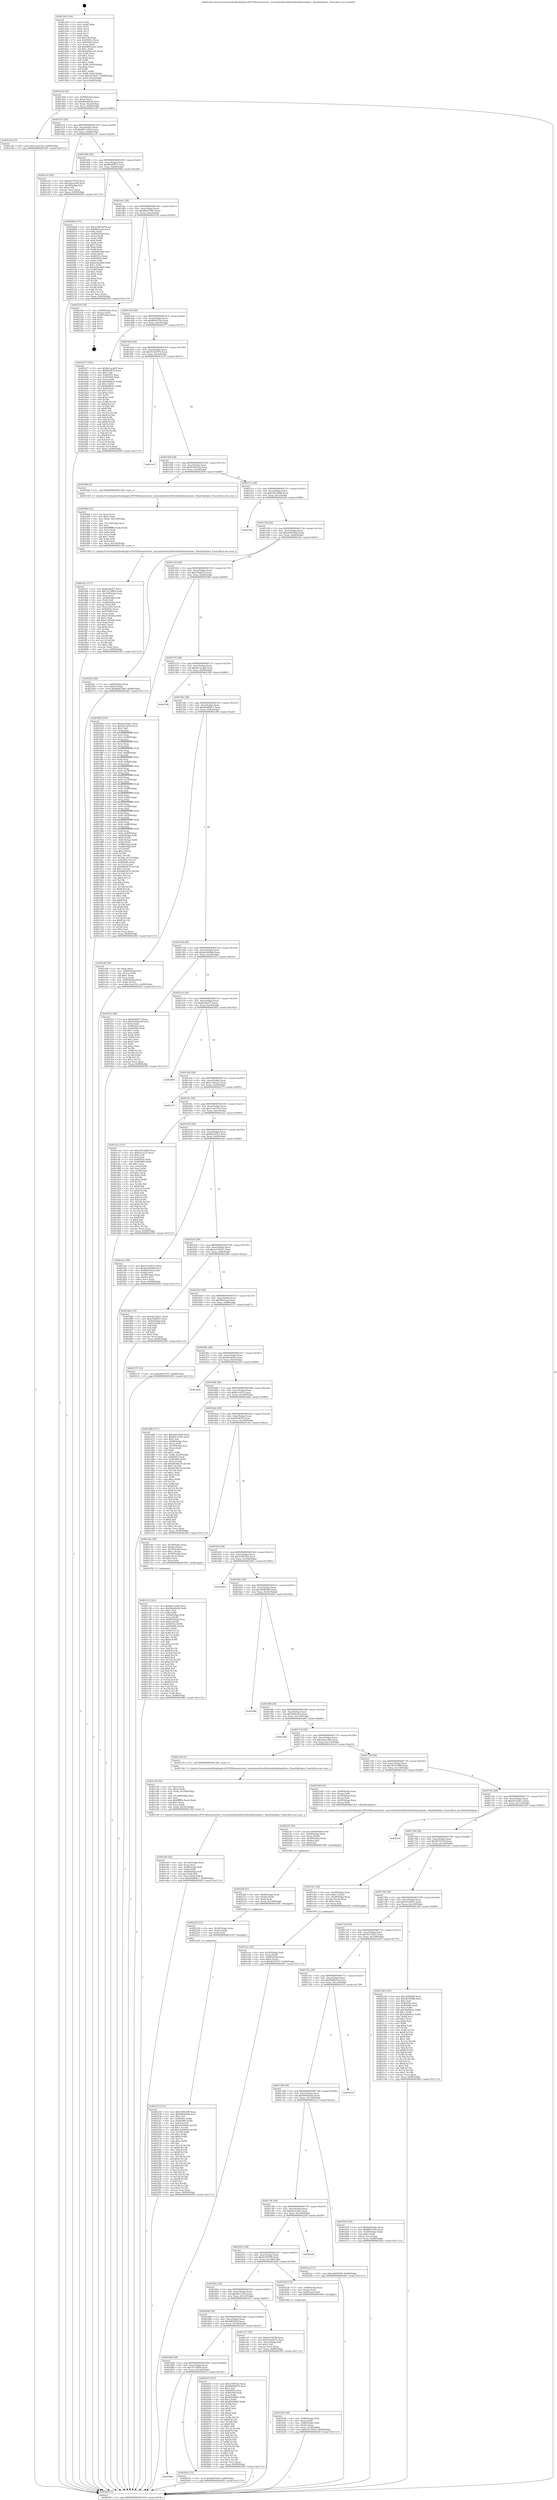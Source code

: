 digraph "0x4013e0" {
  label = "0x4013e0 (/mnt/c/Users/mathe/Desktop/tcc/POCII/binaries/extr_reactosbootfreeldrfreeldrdiskramdisk.c_RamDiskOpen_Final-ollvm.out::main(0))"
  labelloc = "t"
  node[shape=record]

  Entry [label="",width=0.3,height=0.3,shape=circle,fillcolor=black,style=filled]
  "0x401454" [label="{
     0x401454 [32]\l
     | [instrs]\l
     &nbsp;&nbsp;0x401454 \<+6\>: mov -0x98(%rbp),%eax\l
     &nbsp;&nbsp;0x40145a \<+2\>: mov %eax,%ecx\l
     &nbsp;&nbsp;0x40145c \<+6\>: sub $0x84adda28,%ecx\l
     &nbsp;&nbsp;0x401462 \<+6\>: mov %eax,-0xac(%rbp)\l
     &nbsp;&nbsp;0x401468 \<+6\>: mov %ecx,-0xb0(%rbp)\l
     &nbsp;&nbsp;0x40146e \<+6\>: je 0000000000401cd3 \<main+0x8f3\>\l
  }"]
  "0x401cd3" [label="{
     0x401cd3 [15]\l
     | [instrs]\l
     &nbsp;&nbsp;0x401cd3 \<+10\>: movl $0xc1ae555a,-0x98(%rbp)\l
     &nbsp;&nbsp;0x401cdd \<+5\>: jmp 00000000004024f3 \<main+0x1113\>\l
  }"]
  "0x401474" [label="{
     0x401474 [28]\l
     | [instrs]\l
     &nbsp;&nbsp;0x401474 \<+5\>: jmp 0000000000401479 \<main+0x99\>\l
     &nbsp;&nbsp;0x401479 \<+6\>: mov -0xac(%rbp),%eax\l
     &nbsp;&nbsp;0x40147f \<+5\>: sub $0x861129a2,%eax\l
     &nbsp;&nbsp;0x401484 \<+6\>: mov %eax,-0xb4(%rbp)\l
     &nbsp;&nbsp;0x40148a \<+6\>: je 0000000000401e16 \<main+0xa36\>\l
  }"]
  Exit [label="",width=0.3,height=0.3,shape=circle,fillcolor=black,style=filled,peripheries=2]
  "0x401e16" [label="{
     0x401e16 [30]\l
     | [instrs]\l
     &nbsp;&nbsp;0x401e16 \<+5\>: mov $0x4f275518,%eax\l
     &nbsp;&nbsp;0x401e1b \<+5\>: mov $0x2daee269,%ecx\l
     &nbsp;&nbsp;0x401e20 \<+3\>: mov -0x29(%rbp),%dl\l
     &nbsp;&nbsp;0x401e23 \<+3\>: test $0x1,%dl\l
     &nbsp;&nbsp;0x401e26 \<+3\>: cmovne %ecx,%eax\l
     &nbsp;&nbsp;0x401e29 \<+6\>: mov %eax,-0x98(%rbp)\l
     &nbsp;&nbsp;0x401e2f \<+5\>: jmp 00000000004024f3 \<main+0x1113\>\l
  }"]
  "0x401490" [label="{
     0x401490 [28]\l
     | [instrs]\l
     &nbsp;&nbsp;0x401490 \<+5\>: jmp 0000000000401495 \<main+0xb5\>\l
     &nbsp;&nbsp;0x401495 \<+6\>: mov -0xac(%rbp),%eax\l
     &nbsp;&nbsp;0x40149b \<+5\>: sub $0x86d99b75,%eax\l
     &nbsp;&nbsp;0x4014a0 \<+6\>: mov %eax,-0xb8(%rbp)\l
     &nbsp;&nbsp;0x4014a6 \<+6\>: je 00000000004020b8 \<main+0xcd8\>\l
  }"]
  "0x402233" [label="{
     0x402233 [151]\l
     | [instrs]\l
     &nbsp;&nbsp;0x402233 \<+5\>: mov $0x24982bf9,%eax\l
     &nbsp;&nbsp;0x402238 \<+5\>: mov $0x600deb44,%esi\l
     &nbsp;&nbsp;0x40223d \<+2\>: mov $0x1,%cl\l
     &nbsp;&nbsp;0x40223f \<+8\>: mov 0x40505c,%r8d\l
     &nbsp;&nbsp;0x402247 \<+8\>: mov 0x405060,%r9d\l
     &nbsp;&nbsp;0x40224f \<+3\>: mov %r8d,%r10d\l
     &nbsp;&nbsp;0x402252 \<+7\>: sub $0xc620949c,%r10d\l
     &nbsp;&nbsp;0x402259 \<+4\>: sub $0x1,%r10d\l
     &nbsp;&nbsp;0x40225d \<+7\>: add $0xc620949c,%r10d\l
     &nbsp;&nbsp;0x402264 \<+4\>: imul %r10d,%r8d\l
     &nbsp;&nbsp;0x402268 \<+4\>: and $0x1,%r8d\l
     &nbsp;&nbsp;0x40226c \<+4\>: cmp $0x0,%r8d\l
     &nbsp;&nbsp;0x402270 \<+4\>: sete %r11b\l
     &nbsp;&nbsp;0x402274 \<+4\>: cmp $0xa,%r9d\l
     &nbsp;&nbsp;0x402278 \<+3\>: setl %bl\l
     &nbsp;&nbsp;0x40227b \<+3\>: mov %r11b,%r14b\l
     &nbsp;&nbsp;0x40227e \<+4\>: xor $0xff,%r14b\l
     &nbsp;&nbsp;0x402282 \<+3\>: mov %bl,%r15b\l
     &nbsp;&nbsp;0x402285 \<+4\>: xor $0xff,%r15b\l
     &nbsp;&nbsp;0x402289 \<+3\>: xor $0x0,%cl\l
     &nbsp;&nbsp;0x40228c \<+3\>: mov %r14b,%r12b\l
     &nbsp;&nbsp;0x40228f \<+4\>: and $0x0,%r12b\l
     &nbsp;&nbsp;0x402293 \<+3\>: and %cl,%r11b\l
     &nbsp;&nbsp;0x402296 \<+3\>: mov %r15b,%r13b\l
     &nbsp;&nbsp;0x402299 \<+4\>: and $0x0,%r13b\l
     &nbsp;&nbsp;0x40229d \<+2\>: and %cl,%bl\l
     &nbsp;&nbsp;0x40229f \<+3\>: or %r11b,%r12b\l
     &nbsp;&nbsp;0x4022a2 \<+3\>: or %bl,%r13b\l
     &nbsp;&nbsp;0x4022a5 \<+3\>: xor %r13b,%r12b\l
     &nbsp;&nbsp;0x4022a8 \<+3\>: or %r15b,%r14b\l
     &nbsp;&nbsp;0x4022ab \<+4\>: xor $0xff,%r14b\l
     &nbsp;&nbsp;0x4022af \<+3\>: or $0x0,%cl\l
     &nbsp;&nbsp;0x4022b2 \<+3\>: and %cl,%r14b\l
     &nbsp;&nbsp;0x4022b5 \<+3\>: or %r14b,%r12b\l
     &nbsp;&nbsp;0x4022b8 \<+4\>: test $0x1,%r12b\l
     &nbsp;&nbsp;0x4022bc \<+3\>: cmovne %esi,%eax\l
     &nbsp;&nbsp;0x4022bf \<+6\>: mov %eax,-0x98(%rbp)\l
     &nbsp;&nbsp;0x4022c5 \<+5\>: jmp 00000000004024f3 \<main+0x1113\>\l
  }"]
  "0x4020b8" [label="{
     0x4020b8 [127]\l
     | [instrs]\l
     &nbsp;&nbsp;0x4020b8 \<+5\>: mov $0x21987fa9,%eax\l
     &nbsp;&nbsp;0x4020bd \<+5\>: mov $0xf6fe3aea,%ecx\l
     &nbsp;&nbsp;0x4020c2 \<+2\>: xor %edx,%edx\l
     &nbsp;&nbsp;0x4020c4 \<+4\>: mov -0x48(%rbp),%rsi\l
     &nbsp;&nbsp;0x4020c8 \<+2\>: mov (%rsi),%edi\l
     &nbsp;&nbsp;0x4020ca \<+3\>: mov %edx,%r8d\l
     &nbsp;&nbsp;0x4020cd \<+3\>: sub %edi,%r8d\l
     &nbsp;&nbsp;0x4020d0 \<+2\>: mov %edx,%edi\l
     &nbsp;&nbsp;0x4020d2 \<+3\>: sub $0x1,%edi\l
     &nbsp;&nbsp;0x4020d5 \<+3\>: add %edi,%r8d\l
     &nbsp;&nbsp;0x4020d8 \<+3\>: sub %r8d,%edx\l
     &nbsp;&nbsp;0x4020db \<+4\>: mov -0x48(%rbp),%rsi\l
     &nbsp;&nbsp;0x4020df \<+2\>: mov %edx,(%rsi)\l
     &nbsp;&nbsp;0x4020e1 \<+7\>: mov 0x40505c,%edx\l
     &nbsp;&nbsp;0x4020e8 \<+7\>: mov 0x405060,%edi\l
     &nbsp;&nbsp;0x4020ef \<+3\>: mov %edx,%r8d\l
     &nbsp;&nbsp;0x4020f2 \<+7\>: add $0xdcdae648,%r8d\l
     &nbsp;&nbsp;0x4020f9 \<+4\>: sub $0x1,%r8d\l
     &nbsp;&nbsp;0x4020fd \<+7\>: sub $0xdcdae648,%r8d\l
     &nbsp;&nbsp;0x402104 \<+4\>: imul %r8d,%edx\l
     &nbsp;&nbsp;0x402108 \<+3\>: and $0x1,%edx\l
     &nbsp;&nbsp;0x40210b \<+3\>: cmp $0x0,%edx\l
     &nbsp;&nbsp;0x40210e \<+4\>: sete %r9b\l
     &nbsp;&nbsp;0x402112 \<+3\>: cmp $0xa,%edi\l
     &nbsp;&nbsp;0x402115 \<+4\>: setl %r10b\l
     &nbsp;&nbsp;0x402119 \<+3\>: mov %r9b,%r11b\l
     &nbsp;&nbsp;0x40211c \<+3\>: and %r10b,%r11b\l
     &nbsp;&nbsp;0x40211f \<+3\>: xor %r10b,%r9b\l
     &nbsp;&nbsp;0x402122 \<+3\>: or %r9b,%r11b\l
     &nbsp;&nbsp;0x402125 \<+4\>: test $0x1,%r11b\l
     &nbsp;&nbsp;0x402129 \<+3\>: cmovne %ecx,%eax\l
     &nbsp;&nbsp;0x40212c \<+6\>: mov %eax,-0x98(%rbp)\l
     &nbsp;&nbsp;0x402132 \<+5\>: jmp 00000000004024f3 \<main+0x1113\>\l
  }"]
  "0x4014ac" [label="{
     0x4014ac [28]\l
     | [instrs]\l
     &nbsp;&nbsp;0x4014ac \<+5\>: jmp 00000000004014b1 \<main+0xd1\>\l
     &nbsp;&nbsp;0x4014b1 \<+6\>: mov -0xac(%rbp),%eax\l
     &nbsp;&nbsp;0x4014b7 \<+5\>: sub $0x8bd47083,%eax\l
     &nbsp;&nbsp;0x4014bc \<+6\>: mov %eax,-0xbc(%rbp)\l
     &nbsp;&nbsp;0x4014c2 \<+6\>: je 0000000000402318 \<main+0xf38\>\l
  }"]
  "0x402224" [label="{
     0x402224 [15]\l
     | [instrs]\l
     &nbsp;&nbsp;0x402224 \<+4\>: mov -0x50(%rbp),%rdx\l
     &nbsp;&nbsp;0x402228 \<+3\>: mov (%rdx),%rdx\l
     &nbsp;&nbsp;0x40222b \<+3\>: mov %rdx,%rdi\l
     &nbsp;&nbsp;0x40222e \<+5\>: call 0000000000401030 \<free@plt\>\l
     | [calls]\l
     &nbsp;&nbsp;0x401030 \{1\} (unknown)\l
  }"]
  "0x402318" [label="{
     0x402318 [24]\l
     | [instrs]\l
     &nbsp;&nbsp;0x402318 \<+7\>: mov -0x90(%rbp),%rax\l
     &nbsp;&nbsp;0x40231f \<+2\>: mov (%rax),%eax\l
     &nbsp;&nbsp;0x402321 \<+4\>: lea -0x28(%rbp),%rsp\l
     &nbsp;&nbsp;0x402325 \<+1\>: pop %rbx\l
     &nbsp;&nbsp;0x402326 \<+2\>: pop %r12\l
     &nbsp;&nbsp;0x402328 \<+2\>: pop %r13\l
     &nbsp;&nbsp;0x40232a \<+2\>: pop %r14\l
     &nbsp;&nbsp;0x40232c \<+2\>: pop %r15\l
     &nbsp;&nbsp;0x40232e \<+1\>: pop %rbp\l
     &nbsp;&nbsp;0x40232f \<+1\>: ret\l
  }"]
  "0x4014c8" [label="{
     0x4014c8 [28]\l
     | [instrs]\l
     &nbsp;&nbsp;0x4014c8 \<+5\>: jmp 00000000004014cd \<main+0xed\>\l
     &nbsp;&nbsp;0x4014cd \<+6\>: mov -0xac(%rbp),%eax\l
     &nbsp;&nbsp;0x4014d3 \<+5\>: sub $0x8f9c535b,%eax\l
     &nbsp;&nbsp;0x4014d8 \<+6\>: mov %eax,-0xc0(%rbp)\l
     &nbsp;&nbsp;0x4014de \<+6\>: je 0000000000401b77 \<main+0x797\>\l
  }"]
  "0x40220f" [label="{
     0x40220f [21]\l
     | [instrs]\l
     &nbsp;&nbsp;0x40220f \<+4\>: mov -0x68(%rbp),%rdx\l
     &nbsp;&nbsp;0x402213 \<+3\>: mov (%rdx),%rdx\l
     &nbsp;&nbsp;0x402216 \<+3\>: mov %rdx,%rdi\l
     &nbsp;&nbsp;0x402219 \<+6\>: mov %eax,-0x158(%rbp)\l
     &nbsp;&nbsp;0x40221f \<+5\>: call 0000000000401030 \<free@plt\>\l
     | [calls]\l
     &nbsp;&nbsp;0x401030 \{1\} (unknown)\l
  }"]
  "0x401b77" [label="{
     0x401b77 [147]\l
     | [instrs]\l
     &nbsp;&nbsp;0x401b77 \<+5\>: mov $0xb41aca69,%eax\l
     &nbsp;&nbsp;0x401b7c \<+5\>: mov $0xf0c807b,%ecx\l
     &nbsp;&nbsp;0x401b81 \<+2\>: mov $0x1,%dl\l
     &nbsp;&nbsp;0x401b83 \<+7\>: mov 0x40505c,%esi\l
     &nbsp;&nbsp;0x401b8a \<+7\>: mov 0x405060,%edi\l
     &nbsp;&nbsp;0x401b91 \<+3\>: mov %esi,%r8d\l
     &nbsp;&nbsp;0x401b94 \<+7\>: add $0x6f49fcb1,%r8d\l
     &nbsp;&nbsp;0x401b9b \<+4\>: sub $0x1,%r8d\l
     &nbsp;&nbsp;0x401b9f \<+7\>: sub $0x6f49fcb1,%r8d\l
     &nbsp;&nbsp;0x401ba6 \<+4\>: imul %r8d,%esi\l
     &nbsp;&nbsp;0x401baa \<+3\>: and $0x1,%esi\l
     &nbsp;&nbsp;0x401bad \<+3\>: cmp $0x0,%esi\l
     &nbsp;&nbsp;0x401bb0 \<+4\>: sete %r9b\l
     &nbsp;&nbsp;0x401bb4 \<+3\>: cmp $0xa,%edi\l
     &nbsp;&nbsp;0x401bb7 \<+4\>: setl %r10b\l
     &nbsp;&nbsp;0x401bbb \<+3\>: mov %r9b,%r11b\l
     &nbsp;&nbsp;0x401bbe \<+4\>: xor $0xff,%r11b\l
     &nbsp;&nbsp;0x401bc2 \<+3\>: mov %r10b,%bl\l
     &nbsp;&nbsp;0x401bc5 \<+3\>: xor $0xff,%bl\l
     &nbsp;&nbsp;0x401bc8 \<+3\>: xor $0x1,%dl\l
     &nbsp;&nbsp;0x401bcb \<+3\>: mov %r11b,%r14b\l
     &nbsp;&nbsp;0x401bce \<+4\>: and $0xff,%r14b\l
     &nbsp;&nbsp;0x401bd2 \<+3\>: and %dl,%r9b\l
     &nbsp;&nbsp;0x401bd5 \<+3\>: mov %bl,%r15b\l
     &nbsp;&nbsp;0x401bd8 \<+4\>: and $0xff,%r15b\l
     &nbsp;&nbsp;0x401bdc \<+3\>: and %dl,%r10b\l
     &nbsp;&nbsp;0x401bdf \<+3\>: or %r9b,%r14b\l
     &nbsp;&nbsp;0x401be2 \<+3\>: or %r10b,%r15b\l
     &nbsp;&nbsp;0x401be5 \<+3\>: xor %r15b,%r14b\l
     &nbsp;&nbsp;0x401be8 \<+3\>: or %bl,%r11b\l
     &nbsp;&nbsp;0x401beb \<+4\>: xor $0xff,%r11b\l
     &nbsp;&nbsp;0x401bef \<+3\>: or $0x1,%dl\l
     &nbsp;&nbsp;0x401bf2 \<+3\>: and %dl,%r11b\l
     &nbsp;&nbsp;0x401bf5 \<+3\>: or %r11b,%r14b\l
     &nbsp;&nbsp;0x401bf8 \<+4\>: test $0x1,%r14b\l
     &nbsp;&nbsp;0x401bfc \<+3\>: cmovne %ecx,%eax\l
     &nbsp;&nbsp;0x401bff \<+6\>: mov %eax,-0x98(%rbp)\l
     &nbsp;&nbsp;0x401c05 \<+5\>: jmp 00000000004024f3 \<main+0x1113\>\l
  }"]
  "0x4014e4" [label="{
     0x4014e4 [28]\l
     | [instrs]\l
     &nbsp;&nbsp;0x4014e4 \<+5\>: jmp 00000000004014e9 \<main+0x109\>\l
     &nbsp;&nbsp;0x4014e9 \<+6\>: mov -0xac(%rbp),%eax\l
     &nbsp;&nbsp;0x4014ef \<+5\>: sub $0x91262072,%eax\l
     &nbsp;&nbsp;0x4014f4 \<+6\>: mov %eax,-0xc4(%rbp)\l
     &nbsp;&nbsp;0x4014fa \<+6\>: je 0000000000401a55 \<main+0x675\>\l
  }"]
  "0x4021f2" [label="{
     0x4021f2 [29]\l
     | [instrs]\l
     &nbsp;&nbsp;0x4021f2 \<+10\>: movabs $0x4030b6,%rdi\l
     &nbsp;&nbsp;0x4021fc \<+4\>: mov -0x40(%rbp),%rdx\l
     &nbsp;&nbsp;0x402200 \<+2\>: mov %eax,(%rdx)\l
     &nbsp;&nbsp;0x402202 \<+4\>: mov -0x40(%rbp),%rdx\l
     &nbsp;&nbsp;0x402206 \<+2\>: mov (%rdx),%esi\l
     &nbsp;&nbsp;0x402208 \<+2\>: mov $0x0,%al\l
     &nbsp;&nbsp;0x40220a \<+5\>: call 0000000000401040 \<printf@plt\>\l
     | [calls]\l
     &nbsp;&nbsp;0x401040 \{1\} (unknown)\l
  }"]
  "0x401a55" [label="{
     0x401a55\l
  }", style=dashed]
  "0x401500" [label="{
     0x401500 [28]\l
     | [instrs]\l
     &nbsp;&nbsp;0x401500 \<+5\>: jmp 0000000000401505 \<main+0x125\>\l
     &nbsp;&nbsp;0x401505 \<+6\>: mov -0xac(%rbp),%eax\l
     &nbsp;&nbsp;0x40150b \<+5\>: sub $0x91826e2d,%eax\l
     &nbsp;&nbsp;0x401510 \<+6\>: mov %eax,-0xc8(%rbp)\l
     &nbsp;&nbsp;0x401516 \<+6\>: je 0000000000401f68 \<main+0xb88\>\l
  }"]
  "0x401880" [label="{
     0x401880\l
  }", style=dashed]
  "0x401f68" [label="{
     0x401f68 [5]\l
     | [instrs]\l
     &nbsp;&nbsp;0x401f68 \<+5\>: call 0000000000401160 \<next_i\>\l
     | [calls]\l
     &nbsp;&nbsp;0x401160 \{1\} (/mnt/c/Users/mathe/Desktop/tcc/POCII/binaries/extr_reactosbootfreeldrfreeldrdiskramdisk.c_RamDiskOpen_Final-ollvm.out::next_i)\l
  }"]
  "0x40151c" [label="{
     0x40151c [28]\l
     | [instrs]\l
     &nbsp;&nbsp;0x40151c \<+5\>: jmp 0000000000401521 \<main+0x141\>\l
     &nbsp;&nbsp;0x401521 \<+6\>: mov -0xac(%rbp),%eax\l
     &nbsp;&nbsp;0x401527 \<+5\>: sub $0xa3612b68,%eax\l
     &nbsp;&nbsp;0x40152c \<+6\>: mov %eax,-0xcc(%rbp)\l
     &nbsp;&nbsp;0x401532 \<+6\>: je 00000000004023dd \<main+0xffd\>\l
  }"]
  "0x402016" [label="{
     0x402016 [15]\l
     | [instrs]\l
     &nbsp;&nbsp;0x402016 \<+10\>: movl $0x6df35fe9,-0x98(%rbp)\l
     &nbsp;&nbsp;0x402020 \<+5\>: jmp 00000000004024f3 \<main+0x1113\>\l
  }"]
  "0x4023dd" [label="{
     0x4023dd\l
  }", style=dashed]
  "0x401538" [label="{
     0x401538 [28]\l
     | [instrs]\l
     &nbsp;&nbsp;0x401538 \<+5\>: jmp 000000000040153d \<main+0x15d\>\l
     &nbsp;&nbsp;0x40153d \<+6\>: mov -0xac(%rbp),%eax\l
     &nbsp;&nbsp;0x401543 \<+5\>: sub $0xa4d50950,%eax\l
     &nbsp;&nbsp;0x401548 \<+6\>: mov %eax,-0xd0(%rbp)\l
     &nbsp;&nbsp;0x40154e \<+6\>: je 00000000004022fc \<main+0xf1c\>\l
  }"]
  "0x401864" [label="{
     0x401864 [28]\l
     | [instrs]\l
     &nbsp;&nbsp;0x401864 \<+5\>: jmp 0000000000401869 \<main+0x489\>\l
     &nbsp;&nbsp;0x401869 \<+6\>: mov -0xac(%rbp),%eax\l
     &nbsp;&nbsp;0x40186f \<+5\>: sub $0x7fc33809,%eax\l
     &nbsp;&nbsp;0x401874 \<+6\>: mov %eax,-0x144(%rbp)\l
     &nbsp;&nbsp;0x40187a \<+6\>: je 0000000000402016 \<main+0xc36\>\l
  }"]
  "0x4022fc" [label="{
     0x4022fc [28]\l
     | [instrs]\l
     &nbsp;&nbsp;0x4022fc \<+7\>: mov -0x90(%rbp),%rax\l
     &nbsp;&nbsp;0x402303 \<+6\>: movl $0x0,(%rax)\l
     &nbsp;&nbsp;0x402309 \<+10\>: movl $0x8bd47083,-0x98(%rbp)\l
     &nbsp;&nbsp;0x402313 \<+5\>: jmp 00000000004024f3 \<main+0x1113\>\l
  }"]
  "0x401554" [label="{
     0x401554 [28]\l
     | [instrs]\l
     &nbsp;&nbsp;0x401554 \<+5\>: jmp 0000000000401559 \<main+0x179\>\l
     &nbsp;&nbsp;0x401559 \<+6\>: mov -0xac(%rbp),%eax\l
     &nbsp;&nbsp;0x40155f \<+5\>: sub $0xa78af622,%eax\l
     &nbsp;&nbsp;0x401564 \<+6\>: mov %eax,-0xd4(%rbp)\l
     &nbsp;&nbsp;0x40156a \<+6\>: je 00000000004018bf \<main+0x4df\>\l
  }"]
  "0x402025" [label="{
     0x402025 [147]\l
     | [instrs]\l
     &nbsp;&nbsp;0x402025 \<+5\>: mov $0x21987fa9,%eax\l
     &nbsp;&nbsp;0x40202a \<+5\>: mov $0x86d99b75,%ecx\l
     &nbsp;&nbsp;0x40202f \<+2\>: mov $0x1,%dl\l
     &nbsp;&nbsp;0x402031 \<+7\>: mov 0x40505c,%esi\l
     &nbsp;&nbsp;0x402038 \<+7\>: mov 0x405060,%edi\l
     &nbsp;&nbsp;0x40203f \<+3\>: mov %esi,%r8d\l
     &nbsp;&nbsp;0x402042 \<+7\>: sub $0xd92d0bf3,%r8d\l
     &nbsp;&nbsp;0x402049 \<+4\>: sub $0x1,%r8d\l
     &nbsp;&nbsp;0x40204d \<+7\>: add $0xd92d0bf3,%r8d\l
     &nbsp;&nbsp;0x402054 \<+4\>: imul %r8d,%esi\l
     &nbsp;&nbsp;0x402058 \<+3\>: and $0x1,%esi\l
     &nbsp;&nbsp;0x40205b \<+3\>: cmp $0x0,%esi\l
     &nbsp;&nbsp;0x40205e \<+4\>: sete %r9b\l
     &nbsp;&nbsp;0x402062 \<+3\>: cmp $0xa,%edi\l
     &nbsp;&nbsp;0x402065 \<+4\>: setl %r10b\l
     &nbsp;&nbsp;0x402069 \<+3\>: mov %r9b,%r11b\l
     &nbsp;&nbsp;0x40206c \<+4\>: xor $0xff,%r11b\l
     &nbsp;&nbsp;0x402070 \<+3\>: mov %r10b,%bl\l
     &nbsp;&nbsp;0x402073 \<+3\>: xor $0xff,%bl\l
     &nbsp;&nbsp;0x402076 \<+3\>: xor $0x1,%dl\l
     &nbsp;&nbsp;0x402079 \<+3\>: mov %r11b,%r14b\l
     &nbsp;&nbsp;0x40207c \<+4\>: and $0xff,%r14b\l
     &nbsp;&nbsp;0x402080 \<+3\>: and %dl,%r9b\l
     &nbsp;&nbsp;0x402083 \<+3\>: mov %bl,%r15b\l
     &nbsp;&nbsp;0x402086 \<+4\>: and $0xff,%r15b\l
     &nbsp;&nbsp;0x40208a \<+3\>: and %dl,%r10b\l
     &nbsp;&nbsp;0x40208d \<+3\>: or %r9b,%r14b\l
     &nbsp;&nbsp;0x402090 \<+3\>: or %r10b,%r15b\l
     &nbsp;&nbsp;0x402093 \<+3\>: xor %r15b,%r14b\l
     &nbsp;&nbsp;0x402096 \<+3\>: or %bl,%r11b\l
     &nbsp;&nbsp;0x402099 \<+4\>: xor $0xff,%r11b\l
     &nbsp;&nbsp;0x40209d \<+3\>: or $0x1,%dl\l
     &nbsp;&nbsp;0x4020a0 \<+3\>: and %dl,%r11b\l
     &nbsp;&nbsp;0x4020a3 \<+3\>: or %r11b,%r14b\l
     &nbsp;&nbsp;0x4020a6 \<+4\>: test $0x1,%r14b\l
     &nbsp;&nbsp;0x4020aa \<+3\>: cmovne %ecx,%eax\l
     &nbsp;&nbsp;0x4020ad \<+6\>: mov %eax,-0x98(%rbp)\l
     &nbsp;&nbsp;0x4020b3 \<+5\>: jmp 00000000004024f3 \<main+0x1113\>\l
  }"]
  "0x4018bf" [label="{
     0x4018bf [376]\l
     | [instrs]\l
     &nbsp;&nbsp;0x4018bf \<+5\>: mov $0x4e535dc1,%eax\l
     &nbsp;&nbsp;0x4018c4 \<+5\>: mov $0x6dc7af1d,%ecx\l
     &nbsp;&nbsp;0x4018c9 \<+2\>: mov $0x1,%dl\l
     &nbsp;&nbsp;0x4018cb \<+3\>: mov %rsp,%rsi\l
     &nbsp;&nbsp;0x4018ce \<+4\>: add $0xfffffffffffffff0,%rsi\l
     &nbsp;&nbsp;0x4018d2 \<+3\>: mov %rsi,%rsp\l
     &nbsp;&nbsp;0x4018d5 \<+7\>: mov %rsi,-0x90(%rbp)\l
     &nbsp;&nbsp;0x4018dc \<+3\>: mov %rsp,%rsi\l
     &nbsp;&nbsp;0x4018df \<+4\>: add $0xfffffffffffffff0,%rsi\l
     &nbsp;&nbsp;0x4018e3 \<+3\>: mov %rsi,%rsp\l
     &nbsp;&nbsp;0x4018e6 \<+3\>: mov %rsp,%rdi\l
     &nbsp;&nbsp;0x4018e9 \<+4\>: add $0xfffffffffffffff0,%rdi\l
     &nbsp;&nbsp;0x4018ed \<+3\>: mov %rdi,%rsp\l
     &nbsp;&nbsp;0x4018f0 \<+7\>: mov %rdi,-0x88(%rbp)\l
     &nbsp;&nbsp;0x4018f7 \<+3\>: mov %rsp,%rdi\l
     &nbsp;&nbsp;0x4018fa \<+4\>: add $0xfffffffffffffff0,%rdi\l
     &nbsp;&nbsp;0x4018fe \<+3\>: mov %rdi,%rsp\l
     &nbsp;&nbsp;0x401901 \<+4\>: mov %rdi,-0x80(%rbp)\l
     &nbsp;&nbsp;0x401905 \<+3\>: mov %rsp,%rdi\l
     &nbsp;&nbsp;0x401908 \<+4\>: add $0xfffffffffffffff0,%rdi\l
     &nbsp;&nbsp;0x40190c \<+3\>: mov %rdi,%rsp\l
     &nbsp;&nbsp;0x40190f \<+4\>: mov %rdi,-0x78(%rbp)\l
     &nbsp;&nbsp;0x401913 \<+3\>: mov %rsp,%rdi\l
     &nbsp;&nbsp;0x401916 \<+4\>: add $0xfffffffffffffff0,%rdi\l
     &nbsp;&nbsp;0x40191a \<+3\>: mov %rdi,%rsp\l
     &nbsp;&nbsp;0x40191d \<+4\>: mov %rdi,-0x70(%rbp)\l
     &nbsp;&nbsp;0x401921 \<+3\>: mov %rsp,%rdi\l
     &nbsp;&nbsp;0x401924 \<+4\>: add $0xfffffffffffffff0,%rdi\l
     &nbsp;&nbsp;0x401928 \<+3\>: mov %rdi,%rsp\l
     &nbsp;&nbsp;0x40192b \<+4\>: mov %rdi,-0x68(%rbp)\l
     &nbsp;&nbsp;0x40192f \<+3\>: mov %rsp,%rdi\l
     &nbsp;&nbsp;0x401932 \<+4\>: add $0xfffffffffffffff0,%rdi\l
     &nbsp;&nbsp;0x401936 \<+3\>: mov %rdi,%rsp\l
     &nbsp;&nbsp;0x401939 \<+4\>: mov %rdi,-0x60(%rbp)\l
     &nbsp;&nbsp;0x40193d \<+3\>: mov %rsp,%rdi\l
     &nbsp;&nbsp;0x401940 \<+4\>: add $0xfffffffffffffff0,%rdi\l
     &nbsp;&nbsp;0x401944 \<+3\>: mov %rdi,%rsp\l
     &nbsp;&nbsp;0x401947 \<+4\>: mov %rdi,-0x58(%rbp)\l
     &nbsp;&nbsp;0x40194b \<+3\>: mov %rsp,%rdi\l
     &nbsp;&nbsp;0x40194e \<+4\>: add $0xfffffffffffffff0,%rdi\l
     &nbsp;&nbsp;0x401952 \<+3\>: mov %rdi,%rsp\l
     &nbsp;&nbsp;0x401955 \<+4\>: mov %rdi,-0x50(%rbp)\l
     &nbsp;&nbsp;0x401959 \<+3\>: mov %rsp,%rdi\l
     &nbsp;&nbsp;0x40195c \<+4\>: add $0xfffffffffffffff0,%rdi\l
     &nbsp;&nbsp;0x401960 \<+3\>: mov %rdi,%rsp\l
     &nbsp;&nbsp;0x401963 \<+4\>: mov %rdi,-0x48(%rbp)\l
     &nbsp;&nbsp;0x401967 \<+3\>: mov %rsp,%rdi\l
     &nbsp;&nbsp;0x40196a \<+4\>: add $0xfffffffffffffff0,%rdi\l
     &nbsp;&nbsp;0x40196e \<+3\>: mov %rdi,%rsp\l
     &nbsp;&nbsp;0x401971 \<+4\>: mov %rdi,-0x40(%rbp)\l
     &nbsp;&nbsp;0x401975 \<+7\>: mov -0x90(%rbp),%rdi\l
     &nbsp;&nbsp;0x40197c \<+6\>: movl $0x0,(%rdi)\l
     &nbsp;&nbsp;0x401982 \<+7\>: mov -0x9c(%rbp),%r8d\l
     &nbsp;&nbsp;0x401989 \<+3\>: mov %r8d,(%rsi)\l
     &nbsp;&nbsp;0x40198c \<+7\>: mov -0x88(%rbp),%rdi\l
     &nbsp;&nbsp;0x401993 \<+7\>: mov -0xa8(%rbp),%r9\l
     &nbsp;&nbsp;0x40199a \<+3\>: mov %r9,(%rdi)\l
     &nbsp;&nbsp;0x40199d \<+3\>: cmpl $0x2,(%rsi)\l
     &nbsp;&nbsp;0x4019a0 \<+4\>: setne %r10b\l
     &nbsp;&nbsp;0x4019a4 \<+4\>: and $0x1,%r10b\l
     &nbsp;&nbsp;0x4019a8 \<+4\>: mov %r10b,-0x31(%rbp)\l
     &nbsp;&nbsp;0x4019ac \<+8\>: mov 0x40505c,%r11d\l
     &nbsp;&nbsp;0x4019b4 \<+7\>: mov 0x405060,%ebx\l
     &nbsp;&nbsp;0x4019bb \<+3\>: mov %r11d,%r14d\l
     &nbsp;&nbsp;0x4019be \<+7\>: sub $0xfdb03670,%r14d\l
     &nbsp;&nbsp;0x4019c5 \<+4\>: sub $0x1,%r14d\l
     &nbsp;&nbsp;0x4019c9 \<+7\>: add $0xfdb03670,%r14d\l
     &nbsp;&nbsp;0x4019d0 \<+4\>: imul %r14d,%r11d\l
     &nbsp;&nbsp;0x4019d4 \<+4\>: and $0x1,%r11d\l
     &nbsp;&nbsp;0x4019d8 \<+4\>: cmp $0x0,%r11d\l
     &nbsp;&nbsp;0x4019dc \<+4\>: sete %r10b\l
     &nbsp;&nbsp;0x4019e0 \<+3\>: cmp $0xa,%ebx\l
     &nbsp;&nbsp;0x4019e3 \<+4\>: setl %r15b\l
     &nbsp;&nbsp;0x4019e7 \<+3\>: mov %r10b,%r12b\l
     &nbsp;&nbsp;0x4019ea \<+4\>: xor $0xff,%r12b\l
     &nbsp;&nbsp;0x4019ee \<+3\>: mov %r15b,%r13b\l
     &nbsp;&nbsp;0x4019f1 \<+4\>: xor $0xff,%r13b\l
     &nbsp;&nbsp;0x4019f5 \<+3\>: xor $0x1,%dl\l
     &nbsp;&nbsp;0x4019f8 \<+3\>: mov %r12b,%sil\l
     &nbsp;&nbsp;0x4019fb \<+4\>: and $0xff,%sil\l
     &nbsp;&nbsp;0x4019ff \<+3\>: and %dl,%r10b\l
     &nbsp;&nbsp;0x401a02 \<+3\>: mov %r13b,%dil\l
     &nbsp;&nbsp;0x401a05 \<+4\>: and $0xff,%dil\l
     &nbsp;&nbsp;0x401a09 \<+3\>: and %dl,%r15b\l
     &nbsp;&nbsp;0x401a0c \<+3\>: or %r10b,%sil\l
     &nbsp;&nbsp;0x401a0f \<+3\>: or %r15b,%dil\l
     &nbsp;&nbsp;0x401a12 \<+3\>: xor %dil,%sil\l
     &nbsp;&nbsp;0x401a15 \<+3\>: or %r13b,%r12b\l
     &nbsp;&nbsp;0x401a18 \<+4\>: xor $0xff,%r12b\l
     &nbsp;&nbsp;0x401a1c \<+3\>: or $0x1,%dl\l
     &nbsp;&nbsp;0x401a1f \<+3\>: and %dl,%r12b\l
     &nbsp;&nbsp;0x401a22 \<+3\>: or %r12b,%sil\l
     &nbsp;&nbsp;0x401a25 \<+4\>: test $0x1,%sil\l
     &nbsp;&nbsp;0x401a29 \<+3\>: cmovne %ecx,%eax\l
     &nbsp;&nbsp;0x401a2c \<+6\>: mov %eax,-0x98(%rbp)\l
     &nbsp;&nbsp;0x401a32 \<+5\>: jmp 00000000004024f3 \<main+0x1113\>\l
  }"]
  "0x401570" [label="{
     0x401570 [28]\l
     | [instrs]\l
     &nbsp;&nbsp;0x401570 \<+5\>: jmp 0000000000401575 \<main+0x195\>\l
     &nbsp;&nbsp;0x401575 \<+6\>: mov -0xac(%rbp),%eax\l
     &nbsp;&nbsp;0x40157b \<+5\>: sub $0xb41aca69,%eax\l
     &nbsp;&nbsp;0x401580 \<+6\>: mov %eax,-0xd8(%rbp)\l
     &nbsp;&nbsp;0x401586 \<+6\>: je 0000000000402396 \<main+0xfb6\>\l
  }"]
  "0x401fa1" [label="{
     0x401fa1 [117]\l
     | [instrs]\l
     &nbsp;&nbsp;0x401fa1 \<+5\>: mov $0xbc9fef37,%ecx\l
     &nbsp;&nbsp;0x401fa6 \<+5\>: mov $0x7fc33809,%edx\l
     &nbsp;&nbsp;0x401fab \<+6\>: mov -0x154(%rbp),%esi\l
     &nbsp;&nbsp;0x401fb1 \<+3\>: imul %eax,%esi\l
     &nbsp;&nbsp;0x401fb4 \<+4\>: mov -0x50(%rbp),%r8\l
     &nbsp;&nbsp;0x401fb8 \<+3\>: mov (%r8),%r8\l
     &nbsp;&nbsp;0x401fbb \<+4\>: mov -0x48(%rbp),%r9\l
     &nbsp;&nbsp;0x401fbf \<+3\>: movslq (%r9),%r9\l
     &nbsp;&nbsp;0x401fc2 \<+4\>: mov %esi,(%r8,%r9,4)\l
     &nbsp;&nbsp;0x401fc6 \<+7\>: mov 0x40505c,%eax\l
     &nbsp;&nbsp;0x401fcd \<+7\>: mov 0x405060,%esi\l
     &nbsp;&nbsp;0x401fd4 \<+2\>: mov %eax,%edi\l
     &nbsp;&nbsp;0x401fd6 \<+6\>: sub $0xe7c8cb0a,%edi\l
     &nbsp;&nbsp;0x401fdc \<+3\>: sub $0x1,%edi\l
     &nbsp;&nbsp;0x401fdf \<+6\>: add $0xe7c8cb0a,%edi\l
     &nbsp;&nbsp;0x401fe5 \<+3\>: imul %edi,%eax\l
     &nbsp;&nbsp;0x401fe8 \<+3\>: and $0x1,%eax\l
     &nbsp;&nbsp;0x401feb \<+3\>: cmp $0x0,%eax\l
     &nbsp;&nbsp;0x401fee \<+4\>: sete %r10b\l
     &nbsp;&nbsp;0x401ff2 \<+3\>: cmp $0xa,%esi\l
     &nbsp;&nbsp;0x401ff5 \<+4\>: setl %r11b\l
     &nbsp;&nbsp;0x401ff9 \<+3\>: mov %r10b,%bl\l
     &nbsp;&nbsp;0x401ffc \<+3\>: and %r11b,%bl\l
     &nbsp;&nbsp;0x401fff \<+3\>: xor %r11b,%r10b\l
     &nbsp;&nbsp;0x402002 \<+3\>: or %r10b,%bl\l
     &nbsp;&nbsp;0x402005 \<+3\>: test $0x1,%bl\l
     &nbsp;&nbsp;0x402008 \<+3\>: cmovne %edx,%ecx\l
     &nbsp;&nbsp;0x40200b \<+6\>: mov %ecx,-0x98(%rbp)\l
     &nbsp;&nbsp;0x402011 \<+5\>: jmp 00000000004024f3 \<main+0x1113\>\l
  }"]
  "0x402396" [label="{
     0x402396\l
  }", style=dashed]
  "0x40158c" [label="{
     0x40158c [28]\l
     | [instrs]\l
     &nbsp;&nbsp;0x40158c \<+5\>: jmp 0000000000401591 \<main+0x1b1\>\l
     &nbsp;&nbsp;0x401591 \<+6\>: mov -0xac(%rbp),%eax\l
     &nbsp;&nbsp;0x401597 \<+5\>: sub $0xb6dd66c7,%eax\l
     &nbsp;&nbsp;0x40159c \<+6\>: mov %eax,-0xdc(%rbp)\l
     &nbsp;&nbsp;0x4015a2 \<+6\>: je 0000000000401e8f \<main+0xaaf\>\l
  }"]
  "0x401f6d" [label="{
     0x401f6d [52]\l
     | [instrs]\l
     &nbsp;&nbsp;0x401f6d \<+2\>: xor %ecx,%ecx\l
     &nbsp;&nbsp;0x401f6f \<+5\>: mov $0x2,%edx\l
     &nbsp;&nbsp;0x401f74 \<+6\>: mov %edx,-0x150(%rbp)\l
     &nbsp;&nbsp;0x401f7a \<+1\>: cltd\l
     &nbsp;&nbsp;0x401f7b \<+6\>: mov -0x150(%rbp),%esi\l
     &nbsp;&nbsp;0x401f81 \<+2\>: idiv %esi\l
     &nbsp;&nbsp;0x401f83 \<+6\>: imul $0xfffffffe,%edx,%edx\l
     &nbsp;&nbsp;0x401f89 \<+2\>: mov %ecx,%edi\l
     &nbsp;&nbsp;0x401f8b \<+2\>: sub %edx,%edi\l
     &nbsp;&nbsp;0x401f8d \<+2\>: mov %ecx,%edx\l
     &nbsp;&nbsp;0x401f8f \<+3\>: sub $0x1,%edx\l
     &nbsp;&nbsp;0x401f92 \<+2\>: add %edx,%edi\l
     &nbsp;&nbsp;0x401f94 \<+2\>: sub %edi,%ecx\l
     &nbsp;&nbsp;0x401f96 \<+6\>: mov %ecx,-0x154(%rbp)\l
     &nbsp;&nbsp;0x401f9c \<+5\>: call 0000000000401160 \<next_i\>\l
     | [calls]\l
     &nbsp;&nbsp;0x401160 \{1\} (/mnt/c/Users/mathe/Desktop/tcc/POCII/binaries/extr_reactosbootfreeldrfreeldrdiskramdisk.c_RamDiskOpen_Final-ollvm.out::next_i)\l
  }"]
  "0x401e8f" [label="{
     0x401e8f [34]\l
     | [instrs]\l
     &nbsp;&nbsp;0x401e8f \<+2\>: xor %eax,%eax\l
     &nbsp;&nbsp;0x401e91 \<+4\>: mov -0x60(%rbp),%rcx\l
     &nbsp;&nbsp;0x401e95 \<+2\>: mov (%rcx),%edx\l
     &nbsp;&nbsp;0x401e97 \<+3\>: sub $0x1,%eax\l
     &nbsp;&nbsp;0x401e9a \<+2\>: sub %eax,%edx\l
     &nbsp;&nbsp;0x401e9c \<+4\>: mov -0x60(%rbp),%rcx\l
     &nbsp;&nbsp;0x401ea0 \<+2\>: mov %edx,(%rcx)\l
     &nbsp;&nbsp;0x401ea2 \<+10\>: movl $0xc1ae555a,-0x98(%rbp)\l
     &nbsp;&nbsp;0x401eac \<+5\>: jmp 00000000004024f3 \<main+0x1113\>\l
  }"]
  "0x4015a8" [label="{
     0x4015a8 [28]\l
     | [instrs]\l
     &nbsp;&nbsp;0x4015a8 \<+5\>: jmp 00000000004015ad \<main+0x1cd\>\l
     &nbsp;&nbsp;0x4015ad \<+6\>: mov -0xac(%rbp),%eax\l
     &nbsp;&nbsp;0x4015b3 \<+5\>: sub $0xba564dd6,%eax\l
     &nbsp;&nbsp;0x4015b8 \<+6\>: mov %eax,-0xe0(%rbp)\l
     &nbsp;&nbsp;0x4015be \<+6\>: je 0000000000401f12 \<main+0xb32\>\l
  }"]
  "0x401ece" [label="{
     0x401ece [32]\l
     | [instrs]\l
     &nbsp;&nbsp;0x401ece \<+4\>: mov -0x50(%rbp),%rdi\l
     &nbsp;&nbsp;0x401ed2 \<+3\>: mov %rax,(%rdi)\l
     &nbsp;&nbsp;0x401ed5 \<+4\>: mov -0x48(%rbp),%rax\l
     &nbsp;&nbsp;0x401ed9 \<+6\>: movl $0x0,(%rax)\l
     &nbsp;&nbsp;0x401edf \<+10\>: movl $0xd61f27b7,-0x98(%rbp)\l
     &nbsp;&nbsp;0x401ee9 \<+5\>: jmp 00000000004024f3 \<main+0x1113\>\l
  }"]
  "0x401f12" [label="{
     0x401f12 [86]\l
     | [instrs]\l
     &nbsp;&nbsp;0x401f12 \<+5\>: mov $0xbc9fef37,%eax\l
     &nbsp;&nbsp;0x401f17 \<+5\>: mov $0x91826e2d,%ecx\l
     &nbsp;&nbsp;0x401f1c \<+2\>: xor %edx,%edx\l
     &nbsp;&nbsp;0x401f1e \<+7\>: mov 0x40505c,%esi\l
     &nbsp;&nbsp;0x401f25 \<+7\>: mov 0x405060,%edi\l
     &nbsp;&nbsp;0x401f2c \<+3\>: sub $0x1,%edx\l
     &nbsp;&nbsp;0x401f2f \<+3\>: mov %esi,%r8d\l
     &nbsp;&nbsp;0x401f32 \<+3\>: add %edx,%r8d\l
     &nbsp;&nbsp;0x401f35 \<+4\>: imul %r8d,%esi\l
     &nbsp;&nbsp;0x401f39 \<+3\>: and $0x1,%esi\l
     &nbsp;&nbsp;0x401f3c \<+3\>: cmp $0x0,%esi\l
     &nbsp;&nbsp;0x401f3f \<+4\>: sete %r9b\l
     &nbsp;&nbsp;0x401f43 \<+3\>: cmp $0xa,%edi\l
     &nbsp;&nbsp;0x401f46 \<+4\>: setl %r10b\l
     &nbsp;&nbsp;0x401f4a \<+3\>: mov %r9b,%r11b\l
     &nbsp;&nbsp;0x401f4d \<+3\>: and %r10b,%r11b\l
     &nbsp;&nbsp;0x401f50 \<+3\>: xor %r10b,%r9b\l
     &nbsp;&nbsp;0x401f53 \<+3\>: or %r9b,%r11b\l
     &nbsp;&nbsp;0x401f56 \<+4\>: test $0x1,%r11b\l
     &nbsp;&nbsp;0x401f5a \<+3\>: cmovne %ecx,%eax\l
     &nbsp;&nbsp;0x401f5d \<+6\>: mov %eax,-0x98(%rbp)\l
     &nbsp;&nbsp;0x401f63 \<+5\>: jmp 00000000004024f3 \<main+0x1113\>\l
  }"]
  "0x4015c4" [label="{
     0x4015c4 [28]\l
     | [instrs]\l
     &nbsp;&nbsp;0x4015c4 \<+5\>: jmp 00000000004015c9 \<main+0x1e9\>\l
     &nbsp;&nbsp;0x4015c9 \<+6\>: mov -0xac(%rbp),%eax\l
     &nbsp;&nbsp;0x4015cf \<+5\>: sub $0xbc9fef37,%eax\l
     &nbsp;&nbsp;0x4015d4 \<+6\>: mov %eax,-0xe4(%rbp)\l
     &nbsp;&nbsp;0x4015da \<+6\>: je 0000000000402402 \<main+0x1022\>\l
  }"]
  "0x401e65" [label="{
     0x401e65 [42]\l
     | [instrs]\l
     &nbsp;&nbsp;0x401e65 \<+6\>: mov -0x14c(%rbp),%ecx\l
     &nbsp;&nbsp;0x401e6b \<+3\>: imul %eax,%ecx\l
     &nbsp;&nbsp;0x401e6e \<+4\>: mov -0x68(%rbp),%rdi\l
     &nbsp;&nbsp;0x401e72 \<+3\>: mov (%rdi),%rdi\l
     &nbsp;&nbsp;0x401e75 \<+4\>: mov -0x60(%rbp),%r8\l
     &nbsp;&nbsp;0x401e79 \<+3\>: movslq (%r8),%r8\l
     &nbsp;&nbsp;0x401e7c \<+4\>: mov %ecx,(%rdi,%r8,4)\l
     &nbsp;&nbsp;0x401e80 \<+10\>: movl $0xb6dd66c7,-0x98(%rbp)\l
     &nbsp;&nbsp;0x401e8a \<+5\>: jmp 00000000004024f3 \<main+0x1113\>\l
  }"]
  "0x402402" [label="{
     0x402402\l
  }", style=dashed]
  "0x4015e0" [label="{
     0x4015e0 [28]\l
     | [instrs]\l
     &nbsp;&nbsp;0x4015e0 \<+5\>: jmp 00000000004015e5 \<main+0x205\>\l
     &nbsp;&nbsp;0x4015e5 \<+6\>: mov -0xac(%rbp),%eax\l
     &nbsp;&nbsp;0x4015eb \<+5\>: sub $0xc156aac3,%eax\l
     &nbsp;&nbsp;0x4015f0 \<+6\>: mov %eax,-0xe8(%rbp)\l
     &nbsp;&nbsp;0x4015f6 \<+6\>: je 0000000000402375 \<main+0xf95\>\l
  }"]
  "0x401e39" [label="{
     0x401e39 [44]\l
     | [instrs]\l
     &nbsp;&nbsp;0x401e39 \<+2\>: xor %ecx,%ecx\l
     &nbsp;&nbsp;0x401e3b \<+5\>: mov $0x2,%edx\l
     &nbsp;&nbsp;0x401e40 \<+6\>: mov %edx,-0x148(%rbp)\l
     &nbsp;&nbsp;0x401e46 \<+1\>: cltd\l
     &nbsp;&nbsp;0x401e47 \<+6\>: mov -0x148(%rbp),%esi\l
     &nbsp;&nbsp;0x401e4d \<+2\>: idiv %esi\l
     &nbsp;&nbsp;0x401e4f \<+6\>: imul $0xfffffffe,%edx,%edx\l
     &nbsp;&nbsp;0x401e55 \<+3\>: sub $0x1,%ecx\l
     &nbsp;&nbsp;0x401e58 \<+2\>: sub %ecx,%edx\l
     &nbsp;&nbsp;0x401e5a \<+6\>: mov %edx,-0x14c(%rbp)\l
     &nbsp;&nbsp;0x401e60 \<+5\>: call 0000000000401160 \<next_i\>\l
     | [calls]\l
     &nbsp;&nbsp;0x401160 \{1\} (/mnt/c/Users/mathe/Desktop/tcc/POCII/binaries/extr_reactosbootfreeldrfreeldrdiskramdisk.c_RamDiskOpen_Final-ollvm.out::next_i)\l
  }"]
  "0x402375" [label="{
     0x402375\l
  }", style=dashed]
  "0x4015fc" [label="{
     0x4015fc [28]\l
     | [instrs]\l
     &nbsp;&nbsp;0x4015fc \<+5\>: jmp 0000000000401601 \<main+0x221\>\l
     &nbsp;&nbsp;0x401601 \<+6\>: mov -0xac(%rbp),%eax\l
     &nbsp;&nbsp;0x401607 \<+5\>: sub $0xc1ae555a,%eax\l
     &nbsp;&nbsp;0x40160c \<+6\>: mov %eax,-0xec(%rbp)\l
     &nbsp;&nbsp;0x401612 \<+6\>: je 0000000000401ce2 \<main+0x902\>\l
  }"]
  "0x401c31" [label="{
     0x401c31 [162]\l
     | [instrs]\l
     &nbsp;&nbsp;0x401c31 \<+5\>: mov $0xb41aca69,%ecx\l
     &nbsp;&nbsp;0x401c36 \<+5\>: mov $0x84adda28,%edx\l
     &nbsp;&nbsp;0x401c3b \<+3\>: mov $0x1,%sil\l
     &nbsp;&nbsp;0x401c3e \<+3\>: xor %r8d,%r8d\l
     &nbsp;&nbsp;0x401c41 \<+4\>: mov -0x68(%rbp),%rdi\l
     &nbsp;&nbsp;0x401c45 \<+3\>: mov %rax,(%rdi)\l
     &nbsp;&nbsp;0x401c48 \<+4\>: mov -0x60(%rbp),%rax\l
     &nbsp;&nbsp;0x401c4c \<+6\>: movl $0x0,(%rax)\l
     &nbsp;&nbsp;0x401c52 \<+8\>: mov 0x40505c,%r9d\l
     &nbsp;&nbsp;0x401c5a \<+8\>: mov 0x405060,%r10d\l
     &nbsp;&nbsp;0x401c62 \<+4\>: sub $0x1,%r8d\l
     &nbsp;&nbsp;0x401c66 \<+3\>: mov %r9d,%r11d\l
     &nbsp;&nbsp;0x401c69 \<+3\>: add %r8d,%r11d\l
     &nbsp;&nbsp;0x401c6c \<+4\>: imul %r11d,%r9d\l
     &nbsp;&nbsp;0x401c70 \<+4\>: and $0x1,%r9d\l
     &nbsp;&nbsp;0x401c74 \<+4\>: cmp $0x0,%r9d\l
     &nbsp;&nbsp;0x401c78 \<+3\>: sete %bl\l
     &nbsp;&nbsp;0x401c7b \<+4\>: cmp $0xa,%r10d\l
     &nbsp;&nbsp;0x401c7f \<+4\>: setl %r14b\l
     &nbsp;&nbsp;0x401c83 \<+3\>: mov %bl,%r15b\l
     &nbsp;&nbsp;0x401c86 \<+4\>: xor $0xff,%r15b\l
     &nbsp;&nbsp;0x401c8a \<+3\>: mov %r14b,%r12b\l
     &nbsp;&nbsp;0x401c8d \<+4\>: xor $0xff,%r12b\l
     &nbsp;&nbsp;0x401c91 \<+4\>: xor $0x0,%sil\l
     &nbsp;&nbsp;0x401c95 \<+3\>: mov %r15b,%r13b\l
     &nbsp;&nbsp;0x401c98 \<+4\>: and $0x0,%r13b\l
     &nbsp;&nbsp;0x401c9c \<+3\>: and %sil,%bl\l
     &nbsp;&nbsp;0x401c9f \<+3\>: mov %r12b,%al\l
     &nbsp;&nbsp;0x401ca2 \<+2\>: and $0x0,%al\l
     &nbsp;&nbsp;0x401ca4 \<+3\>: and %sil,%r14b\l
     &nbsp;&nbsp;0x401ca7 \<+3\>: or %bl,%r13b\l
     &nbsp;&nbsp;0x401caa \<+3\>: or %r14b,%al\l
     &nbsp;&nbsp;0x401cad \<+3\>: xor %al,%r13b\l
     &nbsp;&nbsp;0x401cb0 \<+3\>: or %r12b,%r15b\l
     &nbsp;&nbsp;0x401cb3 \<+4\>: xor $0xff,%r15b\l
     &nbsp;&nbsp;0x401cb7 \<+4\>: or $0x0,%sil\l
     &nbsp;&nbsp;0x401cbb \<+3\>: and %sil,%r15b\l
     &nbsp;&nbsp;0x401cbe \<+3\>: or %r15b,%r13b\l
     &nbsp;&nbsp;0x401cc1 \<+4\>: test $0x1,%r13b\l
     &nbsp;&nbsp;0x401cc5 \<+3\>: cmovne %edx,%ecx\l
     &nbsp;&nbsp;0x401cc8 \<+6\>: mov %ecx,-0x98(%rbp)\l
     &nbsp;&nbsp;0x401cce \<+5\>: jmp 00000000004024f3 \<main+0x1113\>\l
  }"]
  "0x401ce2" [label="{
     0x401ce2 [137]\l
     | [instrs]\l
     &nbsp;&nbsp;0x401ce2 \<+5\>: mov $0xa3612b68,%eax\l
     &nbsp;&nbsp;0x401ce7 \<+5\>: mov $0xbc1e532,%ecx\l
     &nbsp;&nbsp;0x401cec \<+2\>: mov $0x1,%dl\l
     &nbsp;&nbsp;0x401cee \<+2\>: xor %esi,%esi\l
     &nbsp;&nbsp;0x401cf0 \<+7\>: mov 0x40505c,%edi\l
     &nbsp;&nbsp;0x401cf7 \<+8\>: mov 0x405060,%r8d\l
     &nbsp;&nbsp;0x401cff \<+3\>: sub $0x1,%esi\l
     &nbsp;&nbsp;0x401d02 \<+3\>: mov %edi,%r9d\l
     &nbsp;&nbsp;0x401d05 \<+3\>: add %esi,%r9d\l
     &nbsp;&nbsp;0x401d08 \<+4\>: imul %r9d,%edi\l
     &nbsp;&nbsp;0x401d0c \<+3\>: and $0x1,%edi\l
     &nbsp;&nbsp;0x401d0f \<+3\>: cmp $0x0,%edi\l
     &nbsp;&nbsp;0x401d12 \<+4\>: sete %r10b\l
     &nbsp;&nbsp;0x401d16 \<+4\>: cmp $0xa,%r8d\l
     &nbsp;&nbsp;0x401d1a \<+4\>: setl %r11b\l
     &nbsp;&nbsp;0x401d1e \<+3\>: mov %r10b,%bl\l
     &nbsp;&nbsp;0x401d21 \<+3\>: xor $0xff,%bl\l
     &nbsp;&nbsp;0x401d24 \<+3\>: mov %r11b,%r14b\l
     &nbsp;&nbsp;0x401d27 \<+4\>: xor $0xff,%r14b\l
     &nbsp;&nbsp;0x401d2b \<+3\>: xor $0x0,%dl\l
     &nbsp;&nbsp;0x401d2e \<+3\>: mov %bl,%r15b\l
     &nbsp;&nbsp;0x401d31 \<+4\>: and $0x0,%r15b\l
     &nbsp;&nbsp;0x401d35 \<+3\>: and %dl,%r10b\l
     &nbsp;&nbsp;0x401d38 \<+3\>: mov %r14b,%r12b\l
     &nbsp;&nbsp;0x401d3b \<+4\>: and $0x0,%r12b\l
     &nbsp;&nbsp;0x401d3f \<+3\>: and %dl,%r11b\l
     &nbsp;&nbsp;0x401d42 \<+3\>: or %r10b,%r15b\l
     &nbsp;&nbsp;0x401d45 \<+3\>: or %r11b,%r12b\l
     &nbsp;&nbsp;0x401d48 \<+3\>: xor %r12b,%r15b\l
     &nbsp;&nbsp;0x401d4b \<+3\>: or %r14b,%bl\l
     &nbsp;&nbsp;0x401d4e \<+3\>: xor $0xff,%bl\l
     &nbsp;&nbsp;0x401d51 \<+3\>: or $0x0,%dl\l
     &nbsp;&nbsp;0x401d54 \<+2\>: and %dl,%bl\l
     &nbsp;&nbsp;0x401d56 \<+3\>: or %bl,%r15b\l
     &nbsp;&nbsp;0x401d59 \<+4\>: test $0x1,%r15b\l
     &nbsp;&nbsp;0x401d5d \<+3\>: cmovne %ecx,%eax\l
     &nbsp;&nbsp;0x401d60 \<+6\>: mov %eax,-0x98(%rbp)\l
     &nbsp;&nbsp;0x401d66 \<+5\>: jmp 00000000004024f3 \<main+0x1113\>\l
  }"]
  "0x401618" [label="{
     0x401618 [28]\l
     | [instrs]\l
     &nbsp;&nbsp;0x401618 \<+5\>: jmp 000000000040161d \<main+0x23d\>\l
     &nbsp;&nbsp;0x40161d \<+6\>: mov -0xac(%rbp),%eax\l
     &nbsp;&nbsp;0x401623 \<+5\>: sub $0xd61f27b7,%eax\l
     &nbsp;&nbsp;0x401628 \<+6\>: mov %eax,-0xf0(%rbp)\l
     &nbsp;&nbsp;0x40162e \<+6\>: je 0000000000401eee \<main+0xb0e\>\l
  }"]
  "0x401b3b" [label="{
     0x401b3b [30]\l
     | [instrs]\l
     &nbsp;&nbsp;0x401b3b \<+4\>: mov -0x80(%rbp),%rdi\l
     &nbsp;&nbsp;0x401b3f \<+2\>: mov %eax,(%rdi)\l
     &nbsp;&nbsp;0x401b41 \<+4\>: mov -0x80(%rbp),%rdi\l
     &nbsp;&nbsp;0x401b45 \<+2\>: mov (%rdi),%eax\l
     &nbsp;&nbsp;0x401b47 \<+3\>: mov %eax,-0x30(%rbp)\l
     &nbsp;&nbsp;0x401b4a \<+10\>: movl $0x56135652,-0x98(%rbp)\l
     &nbsp;&nbsp;0x401b54 \<+5\>: jmp 00000000004024f3 \<main+0x1113\>\l
  }"]
  "0x401eee" [label="{
     0x401eee [36]\l
     | [instrs]\l
     &nbsp;&nbsp;0x401eee \<+5\>: mov $0x5161897a,%eax\l
     &nbsp;&nbsp;0x401ef3 \<+5\>: mov $0xba564dd6,%ecx\l
     &nbsp;&nbsp;0x401ef8 \<+4\>: mov -0x48(%rbp),%rdx\l
     &nbsp;&nbsp;0x401efc \<+2\>: mov (%rdx),%esi\l
     &nbsp;&nbsp;0x401efe \<+4\>: mov -0x58(%rbp),%rdx\l
     &nbsp;&nbsp;0x401f02 \<+2\>: cmp (%rdx),%esi\l
     &nbsp;&nbsp;0x401f04 \<+3\>: cmovl %ecx,%eax\l
     &nbsp;&nbsp;0x401f07 \<+6\>: mov %eax,-0x98(%rbp)\l
     &nbsp;&nbsp;0x401f0d \<+5\>: jmp 00000000004024f3 \<main+0x1113\>\l
  }"]
  "0x401634" [label="{
     0x401634 [28]\l
     | [instrs]\l
     &nbsp;&nbsp;0x401634 \<+5\>: jmp 0000000000401639 \<main+0x259\>\l
     &nbsp;&nbsp;0x401639 \<+6\>: mov -0xac(%rbp),%eax\l
     &nbsp;&nbsp;0x40163f \<+5\>: sub $0xee578c67,%eax\l
     &nbsp;&nbsp;0x401644 \<+6\>: mov %eax,-0xf4(%rbp)\l
     &nbsp;&nbsp;0x40164a \<+6\>: je 000000000040188a \<main+0x4aa\>\l
  }"]
  "0x401848" [label="{
     0x401848 [28]\l
     | [instrs]\l
     &nbsp;&nbsp;0x401848 \<+5\>: jmp 000000000040184d \<main+0x46d\>\l
     &nbsp;&nbsp;0x40184d \<+6\>: mov -0xac(%rbp),%eax\l
     &nbsp;&nbsp;0x401853 \<+5\>: sub $0x6df35fe9,%eax\l
     &nbsp;&nbsp;0x401858 \<+6\>: mov %eax,-0x140(%rbp)\l
     &nbsp;&nbsp;0x40185e \<+6\>: je 0000000000402025 \<main+0xc45\>\l
  }"]
  "0x40188a" [label="{
     0x40188a [53]\l
     | [instrs]\l
     &nbsp;&nbsp;0x40188a \<+5\>: mov $0x4e535dc1,%eax\l
     &nbsp;&nbsp;0x40188f \<+5\>: mov $0xa78af622,%ecx\l
     &nbsp;&nbsp;0x401894 \<+6\>: mov -0x92(%rbp),%dl\l
     &nbsp;&nbsp;0x40189a \<+7\>: mov -0x91(%rbp),%sil\l
     &nbsp;&nbsp;0x4018a1 \<+3\>: mov %dl,%dil\l
     &nbsp;&nbsp;0x4018a4 \<+3\>: and %sil,%dil\l
     &nbsp;&nbsp;0x4018a7 \<+3\>: xor %sil,%dl\l
     &nbsp;&nbsp;0x4018aa \<+3\>: or %dl,%dil\l
     &nbsp;&nbsp;0x4018ad \<+4\>: test $0x1,%dil\l
     &nbsp;&nbsp;0x4018b1 \<+3\>: cmovne %ecx,%eax\l
     &nbsp;&nbsp;0x4018b4 \<+6\>: mov %eax,-0x98(%rbp)\l
     &nbsp;&nbsp;0x4018ba \<+5\>: jmp 00000000004024f3 \<main+0x1113\>\l
  }"]
  "0x401650" [label="{
     0x401650 [28]\l
     | [instrs]\l
     &nbsp;&nbsp;0x401650 \<+5\>: jmp 0000000000401655 \<main+0x275\>\l
     &nbsp;&nbsp;0x401655 \<+6\>: mov -0xac(%rbp),%eax\l
     &nbsp;&nbsp;0x40165b \<+5\>: sub $0xf6fe3aea,%eax\l
     &nbsp;&nbsp;0x401660 \<+6\>: mov %eax,-0xf8(%rbp)\l
     &nbsp;&nbsp;0x401666 \<+6\>: je 0000000000402137 \<main+0xd57\>\l
  }"]
  "0x4024f3" [label="{
     0x4024f3 [5]\l
     | [instrs]\l
     &nbsp;&nbsp;0x4024f3 \<+5\>: jmp 0000000000401454 \<main+0x74\>\l
  }"]
  "0x4013e0" [label="{
     0x4013e0 [116]\l
     | [instrs]\l
     &nbsp;&nbsp;0x4013e0 \<+1\>: push %rbp\l
     &nbsp;&nbsp;0x4013e1 \<+3\>: mov %rsp,%rbp\l
     &nbsp;&nbsp;0x4013e4 \<+2\>: push %r15\l
     &nbsp;&nbsp;0x4013e6 \<+2\>: push %r14\l
     &nbsp;&nbsp;0x4013e8 \<+2\>: push %r13\l
     &nbsp;&nbsp;0x4013ea \<+2\>: push %r12\l
     &nbsp;&nbsp;0x4013ec \<+1\>: push %rbx\l
     &nbsp;&nbsp;0x4013ed \<+7\>: sub $0x158,%rsp\l
     &nbsp;&nbsp;0x4013f4 \<+7\>: mov 0x40505c,%eax\l
     &nbsp;&nbsp;0x4013fb \<+7\>: mov 0x405060,%ecx\l
     &nbsp;&nbsp;0x401402 \<+2\>: mov %eax,%edx\l
     &nbsp;&nbsp;0x401404 \<+6\>: sub $0xd483aac6,%edx\l
     &nbsp;&nbsp;0x40140a \<+3\>: sub $0x1,%edx\l
     &nbsp;&nbsp;0x40140d \<+6\>: add $0xd483aac6,%edx\l
     &nbsp;&nbsp;0x401413 \<+3\>: imul %edx,%eax\l
     &nbsp;&nbsp;0x401416 \<+3\>: and $0x1,%eax\l
     &nbsp;&nbsp;0x401419 \<+3\>: cmp $0x0,%eax\l
     &nbsp;&nbsp;0x40141c \<+4\>: sete %r8b\l
     &nbsp;&nbsp;0x401420 \<+4\>: and $0x1,%r8b\l
     &nbsp;&nbsp;0x401424 \<+7\>: mov %r8b,-0x92(%rbp)\l
     &nbsp;&nbsp;0x40142b \<+3\>: cmp $0xa,%ecx\l
     &nbsp;&nbsp;0x40142e \<+4\>: setl %r8b\l
     &nbsp;&nbsp;0x401432 \<+4\>: and $0x1,%r8b\l
     &nbsp;&nbsp;0x401436 \<+7\>: mov %r8b,-0x91(%rbp)\l
     &nbsp;&nbsp;0x40143d \<+10\>: movl $0xee578c67,-0x98(%rbp)\l
     &nbsp;&nbsp;0x401447 \<+6\>: mov %edi,-0x9c(%rbp)\l
     &nbsp;&nbsp;0x40144d \<+7\>: mov %rsi,-0xa8(%rbp)\l
  }"]
  "0x401a37" [label="{
     0x401a37 [30]\l
     | [instrs]\l
     &nbsp;&nbsp;0x401a37 \<+5\>: mov $0x6c9787f8,%eax\l
     &nbsp;&nbsp;0x401a3c \<+5\>: mov $0x91262072,%ecx\l
     &nbsp;&nbsp;0x401a41 \<+3\>: mov -0x31(%rbp),%dl\l
     &nbsp;&nbsp;0x401a44 \<+3\>: test $0x1,%dl\l
     &nbsp;&nbsp;0x401a47 \<+3\>: cmovne %ecx,%eax\l
     &nbsp;&nbsp;0x401a4a \<+6\>: mov %eax,-0x98(%rbp)\l
     &nbsp;&nbsp;0x401a50 \<+5\>: jmp 00000000004024f3 \<main+0x1113\>\l
  }"]
  "0x40182c" [label="{
     0x40182c [28]\l
     | [instrs]\l
     &nbsp;&nbsp;0x40182c \<+5\>: jmp 0000000000401831 \<main+0x451\>\l
     &nbsp;&nbsp;0x401831 \<+6\>: mov -0xac(%rbp),%eax\l
     &nbsp;&nbsp;0x401837 \<+5\>: sub $0x6dc7af1d,%eax\l
     &nbsp;&nbsp;0x40183c \<+6\>: mov %eax,-0x13c(%rbp)\l
     &nbsp;&nbsp;0x401842 \<+6\>: je 0000000000401a37 \<main+0x657\>\l
  }"]
  "0x402137" [label="{
     0x402137 [15]\l
     | [instrs]\l
     &nbsp;&nbsp;0x402137 \<+10\>: movl $0xd61f27b7,-0x98(%rbp)\l
     &nbsp;&nbsp;0x402141 \<+5\>: jmp 00000000004024f3 \<main+0x1113\>\l
  }"]
  "0x40166c" [label="{
     0x40166c [28]\l
     | [instrs]\l
     &nbsp;&nbsp;0x40166c \<+5\>: jmp 0000000000401671 \<main+0x291\>\l
     &nbsp;&nbsp;0x401671 \<+6\>: mov -0xac(%rbp),%eax\l
     &nbsp;&nbsp;0x401677 \<+5\>: sub $0xfda9ef2c,%eax\l
     &nbsp;&nbsp;0x40167c \<+6\>: mov %eax,-0xfc(%rbp)\l
     &nbsp;&nbsp;0x401682 \<+6\>: je 00000000004022e8 \<main+0xf08\>\l
  }"]
  "0x401b28" [label="{
     0x401b28 [19]\l
     | [instrs]\l
     &nbsp;&nbsp;0x401b28 \<+7\>: mov -0x88(%rbp),%rax\l
     &nbsp;&nbsp;0x401b2f \<+3\>: mov (%rax),%rax\l
     &nbsp;&nbsp;0x401b32 \<+4\>: mov 0x8(%rax),%rdi\l
     &nbsp;&nbsp;0x401b36 \<+5\>: call 0000000000401060 \<atoi@plt\>\l
     | [calls]\l
     &nbsp;&nbsp;0x401060 \{1\} (unknown)\l
  }"]
  "0x4022e8" [label="{
     0x4022e8\l
  }", style=dashed]
  "0x401688" [label="{
     0x401688 [28]\l
     | [instrs]\l
     &nbsp;&nbsp;0x401688 \<+5\>: jmp 000000000040168d \<main+0x2ad\>\l
     &nbsp;&nbsp;0x40168d \<+6\>: mov -0xac(%rbp),%eax\l
     &nbsp;&nbsp;0x401693 \<+5\>: sub $0xbc1e532,%eax\l
     &nbsp;&nbsp;0x401698 \<+6\>: mov %eax,-0x100(%rbp)\l
     &nbsp;&nbsp;0x40169e \<+6\>: je 0000000000401d6b \<main+0x98b\>\l
  }"]
  "0x401810" [label="{
     0x401810 [28]\l
     | [instrs]\l
     &nbsp;&nbsp;0x401810 \<+5\>: jmp 0000000000401815 \<main+0x435\>\l
     &nbsp;&nbsp;0x401815 \<+6\>: mov -0xac(%rbp),%eax\l
     &nbsp;&nbsp;0x40181b \<+5\>: sub $0x6c9787f8,%eax\l
     &nbsp;&nbsp;0x401820 \<+6\>: mov %eax,-0x138(%rbp)\l
     &nbsp;&nbsp;0x401826 \<+6\>: je 0000000000401b28 \<main+0x748\>\l
  }"]
  "0x401d6b" [label="{
     0x401d6b [171]\l
     | [instrs]\l
     &nbsp;&nbsp;0x401d6b \<+5\>: mov $0xa3612b68,%eax\l
     &nbsp;&nbsp;0x401d70 \<+5\>: mov $0x861129a2,%ecx\l
     &nbsp;&nbsp;0x401d75 \<+2\>: mov $0x1,%dl\l
     &nbsp;&nbsp;0x401d77 \<+4\>: mov -0x60(%rbp),%rsi\l
     &nbsp;&nbsp;0x401d7b \<+2\>: mov (%rsi),%edi\l
     &nbsp;&nbsp;0x401d7d \<+4\>: mov -0x70(%rbp),%rsi\l
     &nbsp;&nbsp;0x401d81 \<+2\>: cmp (%rsi),%edi\l
     &nbsp;&nbsp;0x401d83 \<+4\>: setl %r8b\l
     &nbsp;&nbsp;0x401d87 \<+4\>: and $0x1,%r8b\l
     &nbsp;&nbsp;0x401d8b \<+4\>: mov %r8b,-0x29(%rbp)\l
     &nbsp;&nbsp;0x401d8f \<+7\>: mov 0x40505c,%edi\l
     &nbsp;&nbsp;0x401d96 \<+8\>: mov 0x405060,%r9d\l
     &nbsp;&nbsp;0x401d9e \<+3\>: mov %edi,%r10d\l
     &nbsp;&nbsp;0x401da1 \<+7\>: add $0xd9180a7b,%r10d\l
     &nbsp;&nbsp;0x401da8 \<+4\>: sub $0x1,%r10d\l
     &nbsp;&nbsp;0x401dac \<+7\>: sub $0xd9180a7b,%r10d\l
     &nbsp;&nbsp;0x401db3 \<+4\>: imul %r10d,%edi\l
     &nbsp;&nbsp;0x401db7 \<+3\>: and $0x1,%edi\l
     &nbsp;&nbsp;0x401dba \<+3\>: cmp $0x0,%edi\l
     &nbsp;&nbsp;0x401dbd \<+4\>: sete %r8b\l
     &nbsp;&nbsp;0x401dc1 \<+4\>: cmp $0xa,%r9d\l
     &nbsp;&nbsp;0x401dc5 \<+4\>: setl %r11b\l
     &nbsp;&nbsp;0x401dc9 \<+3\>: mov %r8b,%bl\l
     &nbsp;&nbsp;0x401dcc \<+3\>: xor $0xff,%bl\l
     &nbsp;&nbsp;0x401dcf \<+3\>: mov %r11b,%r14b\l
     &nbsp;&nbsp;0x401dd2 \<+4\>: xor $0xff,%r14b\l
     &nbsp;&nbsp;0x401dd6 \<+3\>: xor $0x0,%dl\l
     &nbsp;&nbsp;0x401dd9 \<+3\>: mov %bl,%r15b\l
     &nbsp;&nbsp;0x401ddc \<+4\>: and $0x0,%r15b\l
     &nbsp;&nbsp;0x401de0 \<+3\>: and %dl,%r8b\l
     &nbsp;&nbsp;0x401de3 \<+3\>: mov %r14b,%r12b\l
     &nbsp;&nbsp;0x401de6 \<+4\>: and $0x0,%r12b\l
     &nbsp;&nbsp;0x401dea \<+3\>: and %dl,%r11b\l
     &nbsp;&nbsp;0x401ded \<+3\>: or %r8b,%r15b\l
     &nbsp;&nbsp;0x401df0 \<+3\>: or %r11b,%r12b\l
     &nbsp;&nbsp;0x401df3 \<+3\>: xor %r12b,%r15b\l
     &nbsp;&nbsp;0x401df6 \<+3\>: or %r14b,%bl\l
     &nbsp;&nbsp;0x401df9 \<+3\>: xor $0xff,%bl\l
     &nbsp;&nbsp;0x401dfc \<+3\>: or $0x0,%dl\l
     &nbsp;&nbsp;0x401dff \<+2\>: and %dl,%bl\l
     &nbsp;&nbsp;0x401e01 \<+3\>: or %bl,%r15b\l
     &nbsp;&nbsp;0x401e04 \<+4\>: test $0x1,%r15b\l
     &nbsp;&nbsp;0x401e08 \<+3\>: cmovne %ecx,%eax\l
     &nbsp;&nbsp;0x401e0b \<+6\>: mov %eax,-0x98(%rbp)\l
     &nbsp;&nbsp;0x401e11 \<+5\>: jmp 00000000004024f3 \<main+0x1113\>\l
  }"]
  "0x4016a4" [label="{
     0x4016a4 [28]\l
     | [instrs]\l
     &nbsp;&nbsp;0x4016a4 \<+5\>: jmp 00000000004016a9 \<main+0x2c9\>\l
     &nbsp;&nbsp;0x4016a9 \<+6\>: mov -0xac(%rbp),%eax\l
     &nbsp;&nbsp;0x4016af \<+5\>: sub $0xf0c807b,%eax\l
     &nbsp;&nbsp;0x4016b4 \<+6\>: mov %eax,-0x104(%rbp)\l
     &nbsp;&nbsp;0x4016ba \<+6\>: je 0000000000401c0a \<main+0x82a\>\l
  }"]
  "0x4022d9" [label="{
     0x4022d9\l
  }", style=dashed]
  "0x401c0a" [label="{
     0x401c0a [39]\l
     | [instrs]\l
     &nbsp;&nbsp;0x401c0a \<+4\>: mov -0x78(%rbp),%rax\l
     &nbsp;&nbsp;0x401c0e \<+6\>: movl $0x64,(%rax)\l
     &nbsp;&nbsp;0x401c14 \<+4\>: mov -0x70(%rbp),%rax\l
     &nbsp;&nbsp;0x401c18 \<+6\>: movl $0x1,(%rax)\l
     &nbsp;&nbsp;0x401c1e \<+4\>: mov -0x70(%rbp),%rax\l
     &nbsp;&nbsp;0x401c22 \<+3\>: movslq (%rax),%rax\l
     &nbsp;&nbsp;0x401c25 \<+4\>: shl $0x2,%rax\l
     &nbsp;&nbsp;0x401c29 \<+3\>: mov %rax,%rdi\l
     &nbsp;&nbsp;0x401c2c \<+5\>: call 0000000000401050 \<malloc@plt\>\l
     | [calls]\l
     &nbsp;&nbsp;0x401050 \{1\} (unknown)\l
  }"]
  "0x4016c0" [label="{
     0x4016c0 [28]\l
     | [instrs]\l
     &nbsp;&nbsp;0x4016c0 \<+5\>: jmp 00000000004016c5 \<main+0x2e5\>\l
     &nbsp;&nbsp;0x4016c5 \<+6\>: mov -0xac(%rbp),%eax\l
     &nbsp;&nbsp;0x4016cb \<+5\>: sub $0x21987fa9,%eax\l
     &nbsp;&nbsp;0x4016d0 \<+6\>: mov %eax,-0x108(%rbp)\l
     &nbsp;&nbsp;0x4016d6 \<+6\>: je 0000000000402465 \<main+0x1085\>\l
  }"]
  "0x4017f4" [label="{
     0x4017f4 [28]\l
     | [instrs]\l
     &nbsp;&nbsp;0x4017f4 \<+5\>: jmp 00000000004017f9 \<main+0x419\>\l
     &nbsp;&nbsp;0x4017f9 \<+6\>: mov -0xac(%rbp),%eax\l
     &nbsp;&nbsp;0x4017ff \<+5\>: sub $0x6c62ca6c,%eax\l
     &nbsp;&nbsp;0x401804 \<+6\>: mov %eax,-0x134(%rbp)\l
     &nbsp;&nbsp;0x40180a \<+6\>: je 00000000004022d9 \<main+0xef9\>\l
  }"]
  "0x402465" [label="{
     0x402465\l
  }", style=dashed]
  "0x4016dc" [label="{
     0x4016dc [28]\l
     | [instrs]\l
     &nbsp;&nbsp;0x4016dc \<+5\>: jmp 00000000004016e1 \<main+0x301\>\l
     &nbsp;&nbsp;0x4016e1 \<+6\>: mov -0xac(%rbp),%eax\l
     &nbsp;&nbsp;0x4016e7 \<+5\>: sub $0x24982bf9,%eax\l
     &nbsp;&nbsp;0x4016ec \<+6\>: mov %eax,-0x10c(%rbp)\l
     &nbsp;&nbsp;0x4016f2 \<+6\>: je 000000000040248f \<main+0x10af\>\l
  }"]
  "0x4022ca" [label="{
     0x4022ca [15]\l
     | [instrs]\l
     &nbsp;&nbsp;0x4022ca \<+10\>: movl $0xa4d50950,-0x98(%rbp)\l
     &nbsp;&nbsp;0x4022d4 \<+5\>: jmp 00000000004024f3 \<main+0x1113\>\l
  }"]
  "0x40248f" [label="{
     0x40248f\l
  }", style=dashed]
  "0x4016f8" [label="{
     0x4016f8 [28]\l
     | [instrs]\l
     &nbsp;&nbsp;0x4016f8 \<+5\>: jmp 00000000004016fd \<main+0x31d\>\l
     &nbsp;&nbsp;0x4016fd \<+6\>: mov -0xac(%rbp),%eax\l
     &nbsp;&nbsp;0x401703 \<+5\>: sub $0x26f9cd16,%eax\l
     &nbsp;&nbsp;0x401708 \<+6\>: mov %eax,-0x110(%rbp)\l
     &nbsp;&nbsp;0x40170e \<+6\>: je 0000000000401ab0 \<main+0x6d0\>\l
  }"]
  "0x4017d8" [label="{
     0x4017d8 [28]\l
     | [instrs]\l
     &nbsp;&nbsp;0x4017d8 \<+5\>: jmp 00000000004017dd \<main+0x3fd\>\l
     &nbsp;&nbsp;0x4017dd \<+6\>: mov -0xac(%rbp),%eax\l
     &nbsp;&nbsp;0x4017e3 \<+5\>: sub $0x600deb44,%eax\l
     &nbsp;&nbsp;0x4017e8 \<+6\>: mov %eax,-0x130(%rbp)\l
     &nbsp;&nbsp;0x4017ee \<+6\>: je 00000000004022ca \<main+0xeea\>\l
  }"]
  "0x401ab0" [label="{
     0x401ab0\l
  }", style=dashed]
  "0x401714" [label="{
     0x401714 [28]\l
     | [instrs]\l
     &nbsp;&nbsp;0x401714 \<+5\>: jmp 0000000000401719 \<main+0x339\>\l
     &nbsp;&nbsp;0x401719 \<+6\>: mov -0xac(%rbp),%eax\l
     &nbsp;&nbsp;0x40171f \<+5\>: sub $0x2daee269,%eax\l
     &nbsp;&nbsp;0x401724 \<+6\>: mov %eax,-0x114(%rbp)\l
     &nbsp;&nbsp;0x40172a \<+6\>: je 0000000000401e34 \<main+0xa54\>\l
  }"]
  "0x401b19" [label="{
     0x401b19\l
  }", style=dashed]
  "0x401e34" [label="{
     0x401e34 [5]\l
     | [instrs]\l
     &nbsp;&nbsp;0x401e34 \<+5\>: call 0000000000401160 \<next_i\>\l
     | [calls]\l
     &nbsp;&nbsp;0x401160 \{1\} (/mnt/c/Users/mathe/Desktop/tcc/POCII/binaries/extr_reactosbootfreeldrfreeldrdiskramdisk.c_RamDiskOpen_Final-ollvm.out::next_i)\l
  }"]
  "0x401730" [label="{
     0x401730 [28]\l
     | [instrs]\l
     &nbsp;&nbsp;0x401730 \<+5\>: jmp 0000000000401735 \<main+0x355\>\l
     &nbsp;&nbsp;0x401735 \<+6\>: mov -0xac(%rbp),%eax\l
     &nbsp;&nbsp;0x40173b \<+5\>: sub $0x36c47688,%eax\l
     &nbsp;&nbsp;0x401740 \<+6\>: mov %eax,-0x118(%rbp)\l
     &nbsp;&nbsp;0x401746 \<+6\>: je 00000000004021d9 \<main+0xdf9\>\l
  }"]
  "0x4017bc" [label="{
     0x4017bc [28]\l
     | [instrs]\l
     &nbsp;&nbsp;0x4017bc \<+5\>: jmp 00000000004017c1 \<main+0x3e1\>\l
     &nbsp;&nbsp;0x4017c1 \<+6\>: mov -0xac(%rbp),%eax\l
     &nbsp;&nbsp;0x4017c7 \<+5\>: sub $0x5828b7ad,%eax\l
     &nbsp;&nbsp;0x4017cc \<+6\>: mov %eax,-0x12c(%rbp)\l
     &nbsp;&nbsp;0x4017d2 \<+6\>: je 0000000000401b19 \<main+0x739\>\l
  }"]
  "0x4021d9" [label="{
     0x4021d9 [25]\l
     | [instrs]\l
     &nbsp;&nbsp;0x4021d9 \<+4\>: mov -0x68(%rbp),%rax\l
     &nbsp;&nbsp;0x4021dd \<+3\>: mov (%rax),%rdi\l
     &nbsp;&nbsp;0x4021e0 \<+4\>: mov -0x78(%rbp),%rax\l
     &nbsp;&nbsp;0x4021e4 \<+2\>: mov (%rax),%esi\l
     &nbsp;&nbsp;0x4021e6 \<+4\>: mov -0x50(%rbp),%rax\l
     &nbsp;&nbsp;0x4021ea \<+3\>: mov (%rax),%rdx\l
     &nbsp;&nbsp;0x4021ed \<+5\>: call 00000000004013c0 \<RamDiskOpen\>\l
     | [calls]\l
     &nbsp;&nbsp;0x4013c0 \{1\} (/mnt/c/Users/mathe/Desktop/tcc/POCII/binaries/extr_reactosbootfreeldrfreeldrdiskramdisk.c_RamDiskOpen_Final-ollvm.out::RamDiskOpen)\l
  }"]
  "0x40174c" [label="{
     0x40174c [28]\l
     | [instrs]\l
     &nbsp;&nbsp;0x40174c \<+5\>: jmp 0000000000401751 \<main+0x371\>\l
     &nbsp;&nbsp;0x401751 \<+6\>: mov -0xac(%rbp),%eax\l
     &nbsp;&nbsp;0x401757 \<+5\>: sub $0x4e535dc1,%eax\l
     &nbsp;&nbsp;0x40175c \<+6\>: mov %eax,-0x11c(%rbp)\l
     &nbsp;&nbsp;0x401762 \<+6\>: je 0000000000402330 \<main+0xf50\>\l
  }"]
  "0x401b59" [label="{
     0x401b59 [30]\l
     | [instrs]\l
     &nbsp;&nbsp;0x401b59 \<+5\>: mov $0x6c62ca6c,%eax\l
     &nbsp;&nbsp;0x401b5e \<+5\>: mov $0x8f9c535b,%ecx\l
     &nbsp;&nbsp;0x401b63 \<+3\>: mov -0x30(%rbp),%edx\l
     &nbsp;&nbsp;0x401b66 \<+3\>: cmp $0x0,%edx\l
     &nbsp;&nbsp;0x401b69 \<+3\>: cmove %ecx,%eax\l
     &nbsp;&nbsp;0x401b6c \<+6\>: mov %eax,-0x98(%rbp)\l
     &nbsp;&nbsp;0x401b72 \<+5\>: jmp 00000000004024f3 \<main+0x1113\>\l
  }"]
  "0x402330" [label="{
     0x402330\l
  }", style=dashed]
  "0x401768" [label="{
     0x401768 [28]\l
     | [instrs]\l
     &nbsp;&nbsp;0x401768 \<+5\>: jmp 000000000040176d \<main+0x38d\>\l
     &nbsp;&nbsp;0x40176d \<+6\>: mov -0xac(%rbp),%eax\l
     &nbsp;&nbsp;0x401773 \<+5\>: sub $0x4f275518,%eax\l
     &nbsp;&nbsp;0x401778 \<+6\>: mov %eax,-0x120(%rbp)\l
     &nbsp;&nbsp;0x40177e \<+6\>: je 0000000000401eb1 \<main+0xad1\>\l
  }"]
  "0x4017a0" [label="{
     0x4017a0 [28]\l
     | [instrs]\l
     &nbsp;&nbsp;0x4017a0 \<+5\>: jmp 00000000004017a5 \<main+0x3c5\>\l
     &nbsp;&nbsp;0x4017a5 \<+6\>: mov -0xac(%rbp),%eax\l
     &nbsp;&nbsp;0x4017ab \<+5\>: sub $0x56135652,%eax\l
     &nbsp;&nbsp;0x4017b0 \<+6\>: mov %eax,-0x128(%rbp)\l
     &nbsp;&nbsp;0x4017b6 \<+6\>: je 0000000000401b59 \<main+0x779\>\l
  }"]
  "0x401eb1" [label="{
     0x401eb1 [29]\l
     | [instrs]\l
     &nbsp;&nbsp;0x401eb1 \<+4\>: mov -0x58(%rbp),%rax\l
     &nbsp;&nbsp;0x401eb5 \<+6\>: movl $0x1,(%rax)\l
     &nbsp;&nbsp;0x401ebb \<+4\>: mov -0x58(%rbp),%rax\l
     &nbsp;&nbsp;0x401ebf \<+3\>: movslq (%rax),%rax\l
     &nbsp;&nbsp;0x401ec2 \<+4\>: shl $0x2,%rax\l
     &nbsp;&nbsp;0x401ec6 \<+3\>: mov %rax,%rdi\l
     &nbsp;&nbsp;0x401ec9 \<+5\>: call 0000000000401050 \<malloc@plt\>\l
     | [calls]\l
     &nbsp;&nbsp;0x401050 \{1\} (unknown)\l
  }"]
  "0x401784" [label="{
     0x401784 [28]\l
     | [instrs]\l
     &nbsp;&nbsp;0x401784 \<+5\>: jmp 0000000000401789 \<main+0x3a9\>\l
     &nbsp;&nbsp;0x401789 \<+6\>: mov -0xac(%rbp),%eax\l
     &nbsp;&nbsp;0x40178f \<+5\>: sub $0x5161897a,%eax\l
     &nbsp;&nbsp;0x401794 \<+6\>: mov %eax,-0x124(%rbp)\l
     &nbsp;&nbsp;0x40179a \<+6\>: je 0000000000402146 \<main+0xd66\>\l
  }"]
  "0x402146" [label="{
     0x402146 [147]\l
     | [instrs]\l
     &nbsp;&nbsp;0x402146 \<+5\>: mov $0x24982bf9,%eax\l
     &nbsp;&nbsp;0x40214b \<+5\>: mov $0x36c47688,%ecx\l
     &nbsp;&nbsp;0x402150 \<+2\>: mov $0x1,%dl\l
     &nbsp;&nbsp;0x402152 \<+7\>: mov 0x40505c,%esi\l
     &nbsp;&nbsp;0x402159 \<+7\>: mov 0x405060,%edi\l
     &nbsp;&nbsp;0x402160 \<+3\>: mov %esi,%r8d\l
     &nbsp;&nbsp;0x402163 \<+7\>: add $0x3bd0dc0c,%r8d\l
     &nbsp;&nbsp;0x40216a \<+4\>: sub $0x1,%r8d\l
     &nbsp;&nbsp;0x40216e \<+7\>: sub $0x3bd0dc0c,%r8d\l
     &nbsp;&nbsp;0x402175 \<+4\>: imul %r8d,%esi\l
     &nbsp;&nbsp;0x402179 \<+3\>: and $0x1,%esi\l
     &nbsp;&nbsp;0x40217c \<+3\>: cmp $0x0,%esi\l
     &nbsp;&nbsp;0x40217f \<+4\>: sete %r9b\l
     &nbsp;&nbsp;0x402183 \<+3\>: cmp $0xa,%edi\l
     &nbsp;&nbsp;0x402186 \<+4\>: setl %r10b\l
     &nbsp;&nbsp;0x40218a \<+3\>: mov %r9b,%r11b\l
     &nbsp;&nbsp;0x40218d \<+4\>: xor $0xff,%r11b\l
     &nbsp;&nbsp;0x402191 \<+3\>: mov %r10b,%bl\l
     &nbsp;&nbsp;0x402194 \<+3\>: xor $0xff,%bl\l
     &nbsp;&nbsp;0x402197 \<+3\>: xor $0x1,%dl\l
     &nbsp;&nbsp;0x40219a \<+3\>: mov %r11b,%r14b\l
     &nbsp;&nbsp;0x40219d \<+4\>: and $0xff,%r14b\l
     &nbsp;&nbsp;0x4021a1 \<+3\>: and %dl,%r9b\l
     &nbsp;&nbsp;0x4021a4 \<+3\>: mov %bl,%r15b\l
     &nbsp;&nbsp;0x4021a7 \<+4\>: and $0xff,%r15b\l
     &nbsp;&nbsp;0x4021ab \<+3\>: and %dl,%r10b\l
     &nbsp;&nbsp;0x4021ae \<+3\>: or %r9b,%r14b\l
     &nbsp;&nbsp;0x4021b1 \<+3\>: or %r10b,%r15b\l
     &nbsp;&nbsp;0x4021b4 \<+3\>: xor %r15b,%r14b\l
     &nbsp;&nbsp;0x4021b7 \<+3\>: or %bl,%r11b\l
     &nbsp;&nbsp;0x4021ba \<+4\>: xor $0xff,%r11b\l
     &nbsp;&nbsp;0x4021be \<+3\>: or $0x1,%dl\l
     &nbsp;&nbsp;0x4021c1 \<+3\>: and %dl,%r11b\l
     &nbsp;&nbsp;0x4021c4 \<+3\>: or %r11b,%r14b\l
     &nbsp;&nbsp;0x4021c7 \<+4\>: test $0x1,%r14b\l
     &nbsp;&nbsp;0x4021cb \<+3\>: cmovne %ecx,%eax\l
     &nbsp;&nbsp;0x4021ce \<+6\>: mov %eax,-0x98(%rbp)\l
     &nbsp;&nbsp;0x4021d4 \<+5\>: jmp 00000000004024f3 \<main+0x1113\>\l
  }"]
  Entry -> "0x4013e0" [label=" 1"]
  "0x401454" -> "0x401cd3" [label=" 1"]
  "0x401454" -> "0x401474" [label=" 29"]
  "0x402318" -> Exit [label=" 1"]
  "0x401474" -> "0x401e16" [label=" 2"]
  "0x401474" -> "0x401490" [label=" 27"]
  "0x4022fc" -> "0x4024f3" [label=" 1"]
  "0x401490" -> "0x4020b8" [label=" 1"]
  "0x401490" -> "0x4014ac" [label=" 26"]
  "0x4022ca" -> "0x4024f3" [label=" 1"]
  "0x4014ac" -> "0x402318" [label=" 1"]
  "0x4014ac" -> "0x4014c8" [label=" 25"]
  "0x402233" -> "0x4024f3" [label=" 1"]
  "0x4014c8" -> "0x401b77" [label=" 1"]
  "0x4014c8" -> "0x4014e4" [label=" 24"]
  "0x402224" -> "0x402233" [label=" 1"]
  "0x4014e4" -> "0x401a55" [label=" 0"]
  "0x4014e4" -> "0x401500" [label=" 24"]
  "0x40220f" -> "0x402224" [label=" 1"]
  "0x401500" -> "0x401f68" [label=" 1"]
  "0x401500" -> "0x40151c" [label=" 23"]
  "0x4021f2" -> "0x40220f" [label=" 1"]
  "0x40151c" -> "0x4023dd" [label=" 0"]
  "0x40151c" -> "0x401538" [label=" 23"]
  "0x4021d9" -> "0x4021f2" [label=" 1"]
  "0x401538" -> "0x4022fc" [label=" 1"]
  "0x401538" -> "0x401554" [label=" 22"]
  "0x402137" -> "0x4024f3" [label=" 1"]
  "0x401554" -> "0x4018bf" [label=" 1"]
  "0x401554" -> "0x401570" [label=" 21"]
  "0x4020b8" -> "0x4024f3" [label=" 1"]
  "0x401570" -> "0x402396" [label=" 0"]
  "0x401570" -> "0x40158c" [label=" 21"]
  "0x402016" -> "0x4024f3" [label=" 1"]
  "0x40158c" -> "0x401e8f" [label=" 1"]
  "0x40158c" -> "0x4015a8" [label=" 20"]
  "0x401864" -> "0x401880" [label=" 0"]
  "0x4015a8" -> "0x401f12" [label=" 1"]
  "0x4015a8" -> "0x4015c4" [label=" 19"]
  "0x401864" -> "0x402016" [label=" 1"]
  "0x4015c4" -> "0x402402" [label=" 0"]
  "0x4015c4" -> "0x4015e0" [label=" 19"]
  "0x402146" -> "0x4024f3" [label=" 1"]
  "0x4015e0" -> "0x402375" [label=" 0"]
  "0x4015e0" -> "0x4015fc" [label=" 19"]
  "0x401848" -> "0x401864" [label=" 1"]
  "0x4015fc" -> "0x401ce2" [label=" 2"]
  "0x4015fc" -> "0x401618" [label=" 17"]
  "0x401848" -> "0x402025" [label=" 1"]
  "0x401618" -> "0x401eee" [label=" 2"]
  "0x401618" -> "0x401634" [label=" 15"]
  "0x402025" -> "0x4024f3" [label=" 1"]
  "0x401634" -> "0x40188a" [label=" 1"]
  "0x401634" -> "0x401650" [label=" 14"]
  "0x40188a" -> "0x4024f3" [label=" 1"]
  "0x4013e0" -> "0x401454" [label=" 1"]
  "0x4024f3" -> "0x401454" [label=" 29"]
  "0x401fa1" -> "0x4024f3" [label=" 1"]
  "0x4018bf" -> "0x4024f3" [label=" 1"]
  "0x401f6d" -> "0x401fa1" [label=" 1"]
  "0x401650" -> "0x402137" [label=" 1"]
  "0x401650" -> "0x40166c" [label=" 13"]
  "0x401f12" -> "0x4024f3" [label=" 1"]
  "0x40166c" -> "0x4022e8" [label=" 0"]
  "0x40166c" -> "0x401688" [label=" 13"]
  "0x401eee" -> "0x4024f3" [label=" 2"]
  "0x401688" -> "0x401d6b" [label=" 2"]
  "0x401688" -> "0x4016a4" [label=" 11"]
  "0x401eb1" -> "0x401ece" [label=" 1"]
  "0x4016a4" -> "0x401c0a" [label=" 1"]
  "0x4016a4" -> "0x4016c0" [label=" 10"]
  "0x401e8f" -> "0x4024f3" [label=" 1"]
  "0x4016c0" -> "0x402465" [label=" 0"]
  "0x4016c0" -> "0x4016dc" [label=" 10"]
  "0x401e39" -> "0x401e65" [label=" 1"]
  "0x4016dc" -> "0x40248f" [label=" 0"]
  "0x4016dc" -> "0x4016f8" [label=" 10"]
  "0x401e34" -> "0x401e39" [label=" 1"]
  "0x4016f8" -> "0x401ab0" [label=" 0"]
  "0x4016f8" -> "0x401714" [label=" 10"]
  "0x401d6b" -> "0x4024f3" [label=" 2"]
  "0x401714" -> "0x401e34" [label=" 1"]
  "0x401714" -> "0x401730" [label=" 9"]
  "0x401ce2" -> "0x4024f3" [label=" 2"]
  "0x401730" -> "0x4021d9" [label=" 1"]
  "0x401730" -> "0x40174c" [label=" 8"]
  "0x401c31" -> "0x4024f3" [label=" 1"]
  "0x40174c" -> "0x402330" [label=" 0"]
  "0x40174c" -> "0x401768" [label=" 8"]
  "0x401c0a" -> "0x401c31" [label=" 1"]
  "0x401768" -> "0x401eb1" [label=" 1"]
  "0x401768" -> "0x401784" [label=" 7"]
  "0x401b59" -> "0x4024f3" [label=" 1"]
  "0x401784" -> "0x402146" [label=" 1"]
  "0x401784" -> "0x4017a0" [label=" 6"]
  "0x401b77" -> "0x4024f3" [label=" 1"]
  "0x4017a0" -> "0x401b59" [label=" 1"]
  "0x4017a0" -> "0x4017bc" [label=" 5"]
  "0x401cd3" -> "0x4024f3" [label=" 1"]
  "0x4017bc" -> "0x401b19" [label=" 0"]
  "0x4017bc" -> "0x4017d8" [label=" 5"]
  "0x401e16" -> "0x4024f3" [label=" 2"]
  "0x4017d8" -> "0x4022ca" [label=" 1"]
  "0x4017d8" -> "0x4017f4" [label=" 4"]
  "0x401e65" -> "0x4024f3" [label=" 1"]
  "0x4017f4" -> "0x4022d9" [label=" 0"]
  "0x4017f4" -> "0x401810" [label=" 4"]
  "0x401ece" -> "0x4024f3" [label=" 1"]
  "0x401810" -> "0x401b28" [label=" 1"]
  "0x401810" -> "0x40182c" [label=" 3"]
  "0x401f68" -> "0x401f6d" [label=" 1"]
  "0x40182c" -> "0x401a37" [label=" 1"]
  "0x40182c" -> "0x401848" [label=" 2"]
  "0x401a37" -> "0x4024f3" [label=" 1"]
  "0x401b28" -> "0x401b3b" [label=" 1"]
  "0x401b3b" -> "0x4024f3" [label=" 1"]
}
